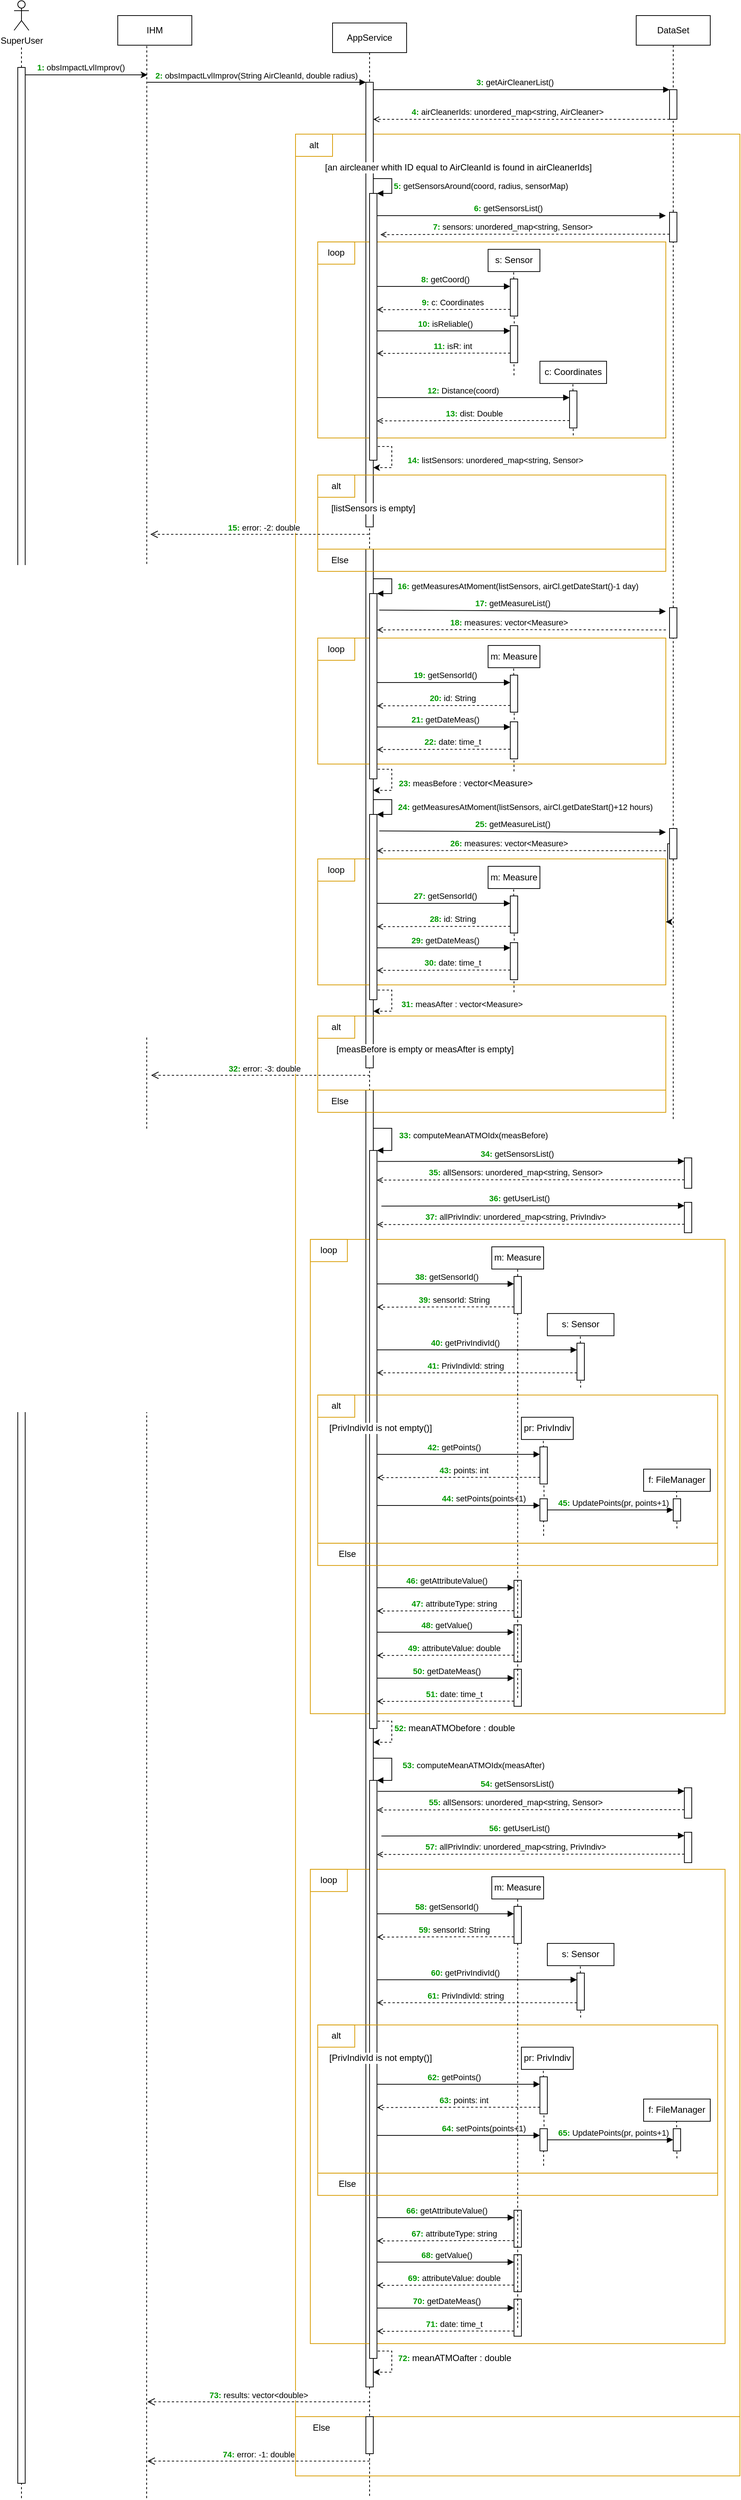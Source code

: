 <mxfile version="21.3.7" type="github">
  <diagram name="Page-1" id="I7RDIdogmaN5I8TK1vOo">
    <mxGraphModel dx="1147" dy="605" grid="1" gridSize="10" guides="1" tooltips="1" connect="1" arrows="1" fold="1" page="1" pageScale="1" pageWidth="1169" pageHeight="827" math="0" shadow="0">
      <root>
        <mxCell id="0" />
        <mxCell id="1" parent="0" />
        <mxCell id="6RgdmFb3KORjzDSThxDD-9" value="" style="rounded=0;whiteSpace=wrap;html=1;fillColor=none;strokeColor=#d79b00;" vertex="1" parent="1">
          <mxGeometry x="460" y="200" width="600" height="3080" as="geometry" />
        </mxCell>
        <mxCell id="bnaxQuVBlEbO6aS_ppuL-77" value="DataSet" style="shape=umlLifeline;perimeter=lifelinePerimeter;whiteSpace=wrap;html=1;container=0;dropTarget=0;collapsible=0;recursiveResize=0;outlineConnect=0;portConstraint=eastwest;newEdgeStyle={&quot;edgeStyle&quot;:&quot;elbowEdgeStyle&quot;,&quot;elbow&quot;:&quot;vertical&quot;,&quot;curved&quot;:0,&quot;rounded&quot;:0};" parent="1" vertex="1">
          <mxGeometry x="920" y="40" width="100" height="1490" as="geometry" />
        </mxCell>
        <mxCell id="6RgdmFb3KORjzDSThxDD-109" value="" style="html=1;points=[];perimeter=orthogonalPerimeter;outlineConnect=0;targetShapes=umlLifeline;portConstraint=eastwest;newEdgeStyle={&quot;edgeStyle&quot;:&quot;elbowEdgeStyle&quot;,&quot;elbow&quot;:&quot;vertical&quot;,&quot;curved&quot;:0,&quot;rounded&quot;:0};" vertex="1" parent="bnaxQuVBlEbO6aS_ppuL-77">
          <mxGeometry x="45" y="799" width="10" height="41" as="geometry" />
        </mxCell>
        <mxCell id="6RgdmFb3KORjzDSThxDD-134" value="" style="html=1;points=[];perimeter=orthogonalPerimeter;outlineConnect=0;targetShapes=umlLifeline;portConstraint=eastwest;newEdgeStyle={&quot;edgeStyle&quot;:&quot;elbowEdgeStyle&quot;,&quot;elbow&quot;:&quot;vertical&quot;,&quot;curved&quot;:0,&quot;rounded&quot;:0};" vertex="1" parent="bnaxQuVBlEbO6aS_ppuL-77">
          <mxGeometry x="45" y="1097" width="10" height="41" as="geometry" />
        </mxCell>
        <mxCell id="bnaxQuVBlEbO6aS_ppuL-73" value="AppService" style="shape=umlLifeline;perimeter=lifelinePerimeter;whiteSpace=wrap;html=1;container=0;dropTarget=0;collapsible=0;recursiveResize=0;outlineConnect=0;portConstraint=eastwest;newEdgeStyle={&quot;edgeStyle&quot;:&quot;elbowEdgeStyle&quot;,&quot;elbow&quot;:&quot;vertical&quot;,&quot;curved&quot;:0,&quot;rounded&quot;:0};" parent="1" vertex="1">
          <mxGeometry x="510" y="50" width="100" height="3340" as="geometry" />
        </mxCell>
        <mxCell id="bnaxQuVBlEbO6aS_ppuL-74" value="" style="html=1;points=[];perimeter=orthogonalPerimeter;outlineConnect=0;targetShapes=umlLifeline;portConstraint=eastwest;newEdgeStyle={&quot;edgeStyle&quot;:&quot;elbowEdgeStyle&quot;,&quot;elbow&quot;:&quot;vertical&quot;,&quot;curved&quot;:0,&quot;rounded&quot;:0};" parent="bnaxQuVBlEbO6aS_ppuL-73" vertex="1">
          <mxGeometry x="45" y="80" width="10" height="600" as="geometry" />
        </mxCell>
        <mxCell id="6RgdmFb3KORjzDSThxDD-150" value="" style="html=1;points=[];perimeter=orthogonalPerimeter;outlineConnect=0;targetShapes=umlLifeline;portConstraint=eastwest;newEdgeStyle={&quot;edgeStyle&quot;:&quot;elbowEdgeStyle&quot;,&quot;elbow&quot;:&quot;vertical&quot;,&quot;curved&quot;:0,&quot;rounded&quot;:0};" vertex="1" parent="bnaxQuVBlEbO6aS_ppuL-73">
          <mxGeometry x="45" y="1440" width="10" height="1750" as="geometry" />
        </mxCell>
        <mxCell id="6RgdmFb3KORjzDSThxDD-151" value="" style="rounded=0;whiteSpace=wrap;html=1;fillColor=none;strokeColor=#d79b00;" vertex="1" parent="bnaxQuVBlEbO6aS_ppuL-73">
          <mxGeometry x="-30" y="1641.45" width="560" height="640" as="geometry" />
        </mxCell>
        <mxCell id="6RgdmFb3KORjzDSThxDD-152" value="" style="html=1;points=[];perimeter=orthogonalPerimeter;outlineConnect=0;targetShapes=umlLifeline;portConstraint=eastwest;newEdgeStyle={&quot;edgeStyle&quot;:&quot;elbowEdgeStyle&quot;,&quot;elbow&quot;:&quot;vertical&quot;,&quot;curved&quot;:0,&quot;rounded&quot;:0};" vertex="1" parent="bnaxQuVBlEbO6aS_ppuL-73">
          <mxGeometry x="475" y="1531.45" width="10" height="41" as="geometry" />
        </mxCell>
        <mxCell id="6RgdmFb3KORjzDSThxDD-153" value="" style="endArrow=block;html=1;rounded=0;endFill=1;exitX=1.096;exitY=0.019;exitDx=0;exitDy=0;exitPerimeter=0;" edge="1" parent="bnaxQuVBlEbO6aS_ppuL-73" source="6RgdmFb3KORjzDSThxDD-162">
          <mxGeometry width="50" height="50" relative="1" as="geometry">
            <mxPoint x="66" y="1536.45" as="sourcePoint" />
            <mxPoint x="475" y="1536" as="targetPoint" />
            <Array as="points">
              <mxPoint x="300" y="1536" />
            </Array>
          </mxGeometry>
        </mxCell>
        <mxCell id="6RgdmFb3KORjzDSThxDD-154" value="&lt;b style=&quot;border-color: var(--border-color); caret-color: rgb(0, 153, 0); color: rgb(0, 153, 0);&quot;&gt;34:&amp;nbsp;&lt;/b&gt;getSensorsList()" style="edgeLabel;html=1;align=center;verticalAlign=middle;resizable=0;points=[];" vertex="1" connectable="0" parent="6RgdmFb3KORjzDSThxDD-153">
          <mxGeometry x="-0.412" y="2" relative="1" as="geometry">
            <mxPoint x="66" y="-8" as="offset" />
          </mxGeometry>
        </mxCell>
        <mxCell id="6RgdmFb3KORjzDSThxDD-155" value="" style="endArrow=open;html=1;rounded=0;endFill=0;dashed=1;entryX=0.964;entryY=0.236;entryDx=0;entryDy=0;entryPerimeter=0;" edge="1" parent="bnaxQuVBlEbO6aS_ppuL-73">
          <mxGeometry width="50" height="50" relative="1" as="geometry">
            <mxPoint x="475" y="1561" as="sourcePoint" />
            <mxPoint x="60" y="1561.45" as="targetPoint" />
            <Array as="points">
              <mxPoint x="205" y="1561" />
            </Array>
          </mxGeometry>
        </mxCell>
        <mxCell id="6RgdmFb3KORjzDSThxDD-156" value="&lt;b style=&quot;border-color: var(--border-color); caret-color: rgb(0, 153, 0); color: rgb(0, 153, 0);&quot;&gt;35:&amp;nbsp;&lt;/b&gt;allSensors:&amp;nbsp;unordered_map&amp;lt;string, Sensor&amp;gt;" style="edgeLabel;html=1;align=center;verticalAlign=middle;resizable=0;points=[];" vertex="1" connectable="0" parent="6RgdmFb3KORjzDSThxDD-155">
          <mxGeometry x="0.279" y="1" relative="1" as="geometry">
            <mxPoint x="37" y="-11" as="offset" />
          </mxGeometry>
        </mxCell>
        <mxCell id="6RgdmFb3KORjzDSThxDD-157" value="" style="html=1;points=[];perimeter=orthogonalPerimeter;outlineConnect=0;targetShapes=umlLifeline;portConstraint=eastwest;newEdgeStyle={&quot;edgeStyle&quot;:&quot;elbowEdgeStyle&quot;,&quot;elbow&quot;:&quot;vertical&quot;,&quot;curved&quot;:0,&quot;rounded&quot;:0};" vertex="1" parent="bnaxQuVBlEbO6aS_ppuL-73">
          <mxGeometry x="475" y="1591.45" width="10" height="41" as="geometry" />
        </mxCell>
        <mxCell id="6RgdmFb3KORjzDSThxDD-158" value="" style="endArrow=block;html=1;rounded=0;endFill=1;exitX=1.6;exitY=0.187;exitDx=0;exitDy=0;exitPerimeter=0;" edge="1" parent="bnaxQuVBlEbO6aS_ppuL-73">
          <mxGeometry width="50" height="50" relative="1" as="geometry">
            <mxPoint x="66" y="1596.45" as="sourcePoint" />
            <mxPoint x="475" y="1596" as="targetPoint" />
            <Array as="points">
              <mxPoint x="300" y="1596" />
            </Array>
          </mxGeometry>
        </mxCell>
        <mxCell id="6RgdmFb3KORjzDSThxDD-159" value="&lt;b style=&quot;border-color: var(--border-color); caret-color: rgb(0, 153, 0); color: rgb(0, 153, 0);&quot;&gt;36:&amp;nbsp;&lt;/b&gt;getUserList()" style="edgeLabel;html=1;align=center;verticalAlign=middle;resizable=0;points=[];" vertex="1" connectable="0" parent="6RgdmFb3KORjzDSThxDD-158">
          <mxGeometry x="-0.412" y="2" relative="1" as="geometry">
            <mxPoint x="66" y="-8" as="offset" />
          </mxGeometry>
        </mxCell>
        <mxCell id="6RgdmFb3KORjzDSThxDD-160" value="" style="endArrow=open;html=1;rounded=0;endFill=0;dashed=1;entryX=0.964;entryY=0.236;entryDx=0;entryDy=0;entryPerimeter=0;" edge="1" parent="bnaxQuVBlEbO6aS_ppuL-73">
          <mxGeometry width="50" height="50" relative="1" as="geometry">
            <mxPoint x="475" y="1621" as="sourcePoint" />
            <mxPoint x="60" y="1621.45" as="targetPoint" />
            <Array as="points">
              <mxPoint x="205" y="1621" />
            </Array>
          </mxGeometry>
        </mxCell>
        <mxCell id="6RgdmFb3KORjzDSThxDD-161" value="&lt;b style=&quot;border-color: var(--border-color); caret-color: rgb(0, 153, 0); color: rgb(0, 153, 0);&quot;&gt;37:&amp;nbsp;&lt;/b&gt;allPrivIndiv:&amp;nbsp;unordered_map&amp;lt;string, PrivIndiv&amp;gt;" style="edgeLabel;html=1;align=center;verticalAlign=middle;resizable=0;points=[];" vertex="1" connectable="0" parent="6RgdmFb3KORjzDSThxDD-160">
          <mxGeometry x="0.279" y="1" relative="1" as="geometry">
            <mxPoint x="37" y="-11" as="offset" />
          </mxGeometry>
        </mxCell>
        <mxCell id="6RgdmFb3KORjzDSThxDD-162" value="" style="rounded=0;whiteSpace=wrap;html=1;" vertex="1" parent="bnaxQuVBlEbO6aS_ppuL-73">
          <mxGeometry x="50" y="1521.45" width="10" height="780" as="geometry" />
        </mxCell>
        <mxCell id="6RgdmFb3KORjzDSThxDD-163" value="" style="endArrow=block;html=1;rounded=0;endFill=1;entryX=1;entryY=0;entryDx=0;entryDy=0;" edge="1" parent="bnaxQuVBlEbO6aS_ppuL-73" target="6RgdmFb3KORjzDSThxDD-162">
          <mxGeometry width="50" height="50" relative="1" as="geometry">
            <mxPoint x="55" y="1491.45" as="sourcePoint" />
            <mxPoint x="61" y="1651.45" as="targetPoint" />
            <Array as="points">
              <mxPoint x="80" y="1491.45" />
              <mxPoint x="80" y="1521.45" />
            </Array>
          </mxGeometry>
        </mxCell>
        <mxCell id="6RgdmFb3KORjzDSThxDD-164" value="&lt;b style=&quot;border-color: var(--border-color); caret-color: rgb(0, 153, 0); color: rgb(0, 153, 0);&quot;&gt;33:&amp;nbsp;&lt;/b&gt;computeMeanATMOIdx(measBefore)" style="edgeLabel;html=1;align=center;verticalAlign=middle;resizable=0;points=[];" vertex="1" connectable="0" parent="6RgdmFb3KORjzDSThxDD-163">
          <mxGeometry x="0.018" y="2" relative="1" as="geometry">
            <mxPoint x="108" y="-4" as="offset" />
          </mxGeometry>
        </mxCell>
        <mxCell id="6RgdmFb3KORjzDSThxDD-165" value="loop" style="rounded=0;whiteSpace=wrap;html=1;fillColor=none;strokeColor=#d79b00;" vertex="1" parent="bnaxQuVBlEbO6aS_ppuL-73">
          <mxGeometry x="-30" y="1641.45" width="50" height="30" as="geometry" />
        </mxCell>
        <mxCell id="6RgdmFb3KORjzDSThxDD-166" value="m: Measure" style="rounded=0;whiteSpace=wrap;html=1;" vertex="1" parent="bnaxQuVBlEbO6aS_ppuL-73">
          <mxGeometry x="215" y="1651.45" width="70" height="30" as="geometry" />
        </mxCell>
        <mxCell id="6RgdmFb3KORjzDSThxDD-167" value="" style="endArrow=block;html=1;rounded=0;endFill=1;" edge="1" parent="bnaxQuVBlEbO6aS_ppuL-73" target="6RgdmFb3KORjzDSThxDD-201">
          <mxGeometry width="50" height="50" relative="1" as="geometry">
            <mxPoint x="60" y="1701.45" as="sourcePoint" />
            <mxPoint x="230" y="1701.45" as="targetPoint" />
            <Array as="points">
              <mxPoint x="100" y="1701.45" />
            </Array>
          </mxGeometry>
        </mxCell>
        <mxCell id="6RgdmFb3KORjzDSThxDD-168" value="&lt;b style=&quot;border-color: var(--border-color); caret-color: rgb(0, 153, 0); color: rgb(0, 153, 0);&quot;&gt;38:&amp;nbsp;&lt;/b&gt;getSensorId()" style="edgeLabel;html=1;align=center;verticalAlign=middle;resizable=0;points=[];" vertex="1" connectable="0" parent="6RgdmFb3KORjzDSThxDD-167">
          <mxGeometry x="-0.412" y="2" relative="1" as="geometry">
            <mxPoint x="39" y="-8" as="offset" />
          </mxGeometry>
        </mxCell>
        <mxCell id="6RgdmFb3KORjzDSThxDD-169" value="" style="endArrow=none;dashed=1;html=1;rounded=0;exitX=0.5;exitY=0.714;exitDx=0;exitDy=0;exitPerimeter=0;entryX=0.5;entryY=1;entryDx=0;entryDy=0;entryPerimeter=0;" edge="1" parent="bnaxQuVBlEbO6aS_ppuL-73" source="6RgdmFb3KORjzDSThxDD-201" target="6RgdmFb3KORjzDSThxDD-166">
          <mxGeometry width="50" height="50" relative="1" as="geometry">
            <mxPoint x="246" y="1775.45" as="sourcePoint" />
            <mxPoint x="244.55" y="1681.45" as="targetPoint" />
          </mxGeometry>
        </mxCell>
        <mxCell id="6RgdmFb3KORjzDSThxDD-170" value="" style="endArrow=open;html=1;rounded=0;endFill=0;dashed=1;entryX=1.055;entryY=0.269;entryDx=0;entryDy=0;entryPerimeter=0;" edge="1" parent="bnaxQuVBlEbO6aS_ppuL-73" source="6RgdmFb3KORjzDSThxDD-201">
          <mxGeometry width="50" height="50" relative="1" as="geometry">
            <mxPoint x="240" y="1721.45" as="sourcePoint" />
            <mxPoint x="60" y="1732.9" as="targetPoint" />
            <Array as="points">
              <mxPoint x="200" y="1732.45" />
            </Array>
          </mxGeometry>
        </mxCell>
        <mxCell id="6RgdmFb3KORjzDSThxDD-171" value="&lt;b style=&quot;border-color: var(--border-color); caret-color: rgb(0, 153, 0); color: rgb(0, 153, 0);&quot;&gt;39:&amp;nbsp;&lt;/b&gt;sensorId:&amp;nbsp;String" style="edgeLabel;html=1;align=center;verticalAlign=middle;resizable=0;points=[];" vertex="1" connectable="0" parent="6RgdmFb3KORjzDSThxDD-170">
          <mxGeometry x="0.279" y="1" relative="1" as="geometry">
            <mxPoint x="37" y="-11" as="offset" />
          </mxGeometry>
        </mxCell>
        <mxCell id="6RgdmFb3KORjzDSThxDD-172" value="s: Sensor" style="rounded=0;whiteSpace=wrap;html=1;" vertex="1" parent="bnaxQuVBlEbO6aS_ppuL-73">
          <mxGeometry x="290" y="1741.45" width="90" height="30" as="geometry" />
        </mxCell>
        <mxCell id="6RgdmFb3KORjzDSThxDD-173" value="" style="endArrow=none;dashed=1;html=1;rounded=0;" edge="1" parent="bnaxQuVBlEbO6aS_ppuL-73">
          <mxGeometry width="50" height="50" relative="1" as="geometry">
            <mxPoint x="335" y="1841.45" as="sourcePoint" />
            <mxPoint x="334.55" y="1771.45" as="targetPoint" />
          </mxGeometry>
        </mxCell>
        <mxCell id="6RgdmFb3KORjzDSThxDD-174" value="" style="html=1;points=[];perimeter=orthogonalPerimeter;outlineConnect=0;targetShapes=umlLifeline;portConstraint=eastwest;newEdgeStyle={&quot;edgeStyle&quot;:&quot;elbowEdgeStyle&quot;,&quot;elbow&quot;:&quot;vertical&quot;,&quot;curved&quot;:0,&quot;rounded&quot;:0};" vertex="1" parent="bnaxQuVBlEbO6aS_ppuL-73">
          <mxGeometry x="330" y="1781.45" width="10" height="50" as="geometry" />
        </mxCell>
        <mxCell id="6RgdmFb3KORjzDSThxDD-175" value="" style="endArrow=block;html=1;rounded=0;endFill=1;" edge="1" parent="bnaxQuVBlEbO6aS_ppuL-73" target="6RgdmFb3KORjzDSThxDD-174">
          <mxGeometry width="50" height="50" relative="1" as="geometry">
            <mxPoint x="60" y="1790.45" as="sourcePoint" />
            <mxPoint x="250" y="1790.5" as="targetPoint" />
            <Array as="points">
              <mxPoint x="110" y="1790.5" />
            </Array>
          </mxGeometry>
        </mxCell>
        <mxCell id="6RgdmFb3KORjzDSThxDD-176" value="&lt;b style=&quot;border-color: var(--border-color); caret-color: rgb(0, 153, 0); color: rgb(0, 153, 0);&quot;&gt;40:&amp;nbsp;&lt;/b&gt;getPrivIndivId()" style="edgeLabel;html=1;align=center;verticalAlign=middle;resizable=0;points=[];" vertex="1" connectable="0" parent="6RgdmFb3KORjzDSThxDD-175">
          <mxGeometry x="-0.412" y="2" relative="1" as="geometry">
            <mxPoint x="39" y="-8" as="offset" />
          </mxGeometry>
        </mxCell>
        <mxCell id="6RgdmFb3KORjzDSThxDD-177" value="" style="endArrow=open;html=1;rounded=0;endFill=0;dashed=1;" edge="1" parent="bnaxQuVBlEbO6aS_ppuL-73" source="6RgdmFb3KORjzDSThxDD-174">
          <mxGeometry width="50" height="50" relative="1" as="geometry">
            <mxPoint x="250" y="1821.5" as="sourcePoint" />
            <mxPoint x="60" y="1821.45" as="targetPoint" />
            <Array as="points">
              <mxPoint x="210" y="1821.5" />
            </Array>
          </mxGeometry>
        </mxCell>
        <mxCell id="6RgdmFb3KORjzDSThxDD-178" value="&lt;b style=&quot;border-color: var(--border-color); caret-color: rgb(0, 153, 0); color: rgb(0, 153, 0);&quot;&gt;41:&amp;nbsp;&lt;/b&gt;PrivIndivId: string&amp;nbsp;" style="edgeLabel;html=1;align=center;verticalAlign=middle;resizable=0;points=[];" vertex="1" connectable="0" parent="6RgdmFb3KORjzDSThxDD-177">
          <mxGeometry x="0.279" y="1" relative="1" as="geometry">
            <mxPoint x="23" y="-11" as="offset" />
          </mxGeometry>
        </mxCell>
        <mxCell id="6RgdmFb3KORjzDSThxDD-179" value="" style="rounded=0;whiteSpace=wrap;html=1;fillColor=none;strokeColor=#d79b00;" vertex="1" parent="bnaxQuVBlEbO6aS_ppuL-73">
          <mxGeometry x="-20" y="1851.45" width="540" height="200" as="geometry" />
        </mxCell>
        <mxCell id="6RgdmFb3KORjzDSThxDD-180" value="alt" style="rounded=0;whiteSpace=wrap;html=1;fillColor=none;strokeColor=#d79b00;" vertex="1" parent="bnaxQuVBlEbO6aS_ppuL-73">
          <mxGeometry x="-20" y="1851.45" width="50" height="30" as="geometry" />
        </mxCell>
        <mxCell id="6RgdmFb3KORjzDSThxDD-181" value="[PrivIndivId is not empty()]" style="text;html=1;strokeColor=none;fillColor=none;align=center;verticalAlign=middle;whiteSpace=wrap;rounded=0;labelBackgroundColor=default;" vertex="1" parent="bnaxQuVBlEbO6aS_ppuL-73">
          <mxGeometry x="-10" y="1881.45" width="150" height="30" as="geometry" />
        </mxCell>
        <mxCell id="6RgdmFb3KORjzDSThxDD-182" value="pr: PrivIndiv" style="rounded=0;whiteSpace=wrap;html=1;" vertex="1" parent="bnaxQuVBlEbO6aS_ppuL-73">
          <mxGeometry x="255" y="1881.45" width="70" height="30" as="geometry" />
        </mxCell>
        <mxCell id="6RgdmFb3KORjzDSThxDD-183" value="" style="endArrow=block;html=1;rounded=0;endFill=1;" edge="1" parent="bnaxQuVBlEbO6aS_ppuL-73" target="6RgdmFb3KORjzDSThxDD-186">
          <mxGeometry width="50" height="50" relative="1" as="geometry">
            <mxPoint x="60" y="1931.45" as="sourcePoint" />
            <mxPoint x="230" y="1931.45" as="targetPoint" />
            <Array as="points">
              <mxPoint x="100" y="1931.45" />
            </Array>
          </mxGeometry>
        </mxCell>
        <mxCell id="6RgdmFb3KORjzDSThxDD-184" value="&lt;b style=&quot;border-color: var(--border-color); caret-color: rgb(0, 153, 0); color: rgb(0, 153, 0);&quot;&gt;42:&amp;nbsp;&lt;/b&gt;getPoints()" style="edgeLabel;html=1;align=center;verticalAlign=middle;resizable=0;points=[];" vertex="1" connectable="0" parent="6RgdmFb3KORjzDSThxDD-183">
          <mxGeometry x="-0.412" y="2" relative="1" as="geometry">
            <mxPoint x="39" y="-8" as="offset" />
          </mxGeometry>
        </mxCell>
        <mxCell id="6RgdmFb3KORjzDSThxDD-185" value="" style="endArrow=none;dashed=1;html=1;rounded=0;exitX=0.601;exitY=0.897;exitDx=0;exitDy=0;exitPerimeter=0;" edge="1" parent="bnaxQuVBlEbO6aS_ppuL-73" source="6RgdmFb3KORjzDSThxDD-190">
          <mxGeometry width="50" height="50" relative="1" as="geometry">
            <mxPoint x="285" y="2051.45" as="sourcePoint" />
            <mxPoint x="284.55" y="1911.45" as="targetPoint" />
          </mxGeometry>
        </mxCell>
        <mxCell id="6RgdmFb3KORjzDSThxDD-186" value="" style="html=1;points=[];perimeter=orthogonalPerimeter;outlineConnect=0;targetShapes=umlLifeline;portConstraint=eastwest;newEdgeStyle={&quot;edgeStyle&quot;:&quot;elbowEdgeStyle&quot;,&quot;elbow&quot;:&quot;vertical&quot;,&quot;curved&quot;:0,&quot;rounded&quot;:0};" vertex="1" parent="bnaxQuVBlEbO6aS_ppuL-73">
          <mxGeometry x="280" y="1921.45" width="10" height="50" as="geometry" />
        </mxCell>
        <mxCell id="6RgdmFb3KORjzDSThxDD-187" value="" style="endArrow=open;html=1;rounded=0;endFill=0;dashed=1;entryX=1.055;entryY=0.269;entryDx=0;entryDy=0;entryPerimeter=0;" edge="1" parent="bnaxQuVBlEbO6aS_ppuL-73" source="6RgdmFb3KORjzDSThxDD-186">
          <mxGeometry width="50" height="50" relative="1" as="geometry">
            <mxPoint x="240" y="1951.45" as="sourcePoint" />
            <mxPoint x="60" y="1962.9" as="targetPoint" />
            <Array as="points">
              <mxPoint x="200" y="1962.45" />
            </Array>
          </mxGeometry>
        </mxCell>
        <mxCell id="6RgdmFb3KORjzDSThxDD-188" value="&lt;b style=&quot;border-color: var(--border-color); caret-color: rgb(0, 153, 0); color: rgb(0, 153, 0);&quot;&gt;43:&amp;nbsp;&lt;/b&gt;points:&amp;nbsp;int" style="edgeLabel;html=1;align=center;verticalAlign=middle;resizable=0;points=[];" vertex="1" connectable="0" parent="6RgdmFb3KORjzDSThxDD-187">
          <mxGeometry x="0.279" y="1" relative="1" as="geometry">
            <mxPoint x="37" y="-11" as="offset" />
          </mxGeometry>
        </mxCell>
        <mxCell id="6RgdmFb3KORjzDSThxDD-189" value="" style="endArrow=none;dashed=1;html=1;rounded=0;" edge="1" parent="bnaxQuVBlEbO6aS_ppuL-73" target="6RgdmFb3KORjzDSThxDD-190">
          <mxGeometry width="50" height="50" relative="1" as="geometry">
            <mxPoint x="285" y="2041.45" as="sourcePoint" />
            <mxPoint x="284.55" y="1911.45" as="targetPoint" />
          </mxGeometry>
        </mxCell>
        <mxCell id="6RgdmFb3KORjzDSThxDD-190" value="" style="html=1;points=[];perimeter=orthogonalPerimeter;outlineConnect=0;targetShapes=umlLifeline;portConstraint=eastwest;newEdgeStyle={&quot;edgeStyle&quot;:&quot;elbowEdgeStyle&quot;,&quot;elbow&quot;:&quot;vertical&quot;,&quot;curved&quot;:0,&quot;rounded&quot;:0};" vertex="1" parent="bnaxQuVBlEbO6aS_ppuL-73">
          <mxGeometry x="280" y="1991.45" width="10" height="30" as="geometry" />
        </mxCell>
        <mxCell id="6RgdmFb3KORjzDSThxDD-191" value="" style="endArrow=block;html=1;rounded=0;endFill=1;" edge="1" parent="bnaxQuVBlEbO6aS_ppuL-73" target="6RgdmFb3KORjzDSThxDD-190">
          <mxGeometry width="50" height="50" relative="1" as="geometry">
            <mxPoint x="60" y="2000.5" as="sourcePoint" />
            <mxPoint x="240" y="2000.5" as="targetPoint" />
            <Array as="points">
              <mxPoint x="100" y="2000.5" />
            </Array>
          </mxGeometry>
        </mxCell>
        <mxCell id="6RgdmFb3KORjzDSThxDD-192" value="&lt;b style=&quot;border-color: var(--border-color); caret-color: rgb(0, 153, 0); color: rgb(0, 153, 0);&quot;&gt;44:&amp;nbsp;&lt;/b&gt;&lt;span style=&quot;border-color: var(--border-color); caret-color: rgb(0, 153, 0);&quot;&gt;setPoints&lt;/span&gt;(points+1)" style="edgeLabel;html=1;align=center;verticalAlign=middle;resizable=0;points=[];" vertex="1" connectable="0" parent="6RgdmFb3KORjzDSThxDD-191">
          <mxGeometry x="-0.412" y="2" relative="1" as="geometry">
            <mxPoint x="79" y="-8" as="offset" />
          </mxGeometry>
        </mxCell>
        <mxCell id="6RgdmFb3KORjzDSThxDD-193" value="f: FileManager" style="rounded=0;whiteSpace=wrap;html=1;" vertex="1" parent="bnaxQuVBlEbO6aS_ppuL-73">
          <mxGeometry x="420" y="1951.45" width="90" height="30" as="geometry" />
        </mxCell>
        <mxCell id="6RgdmFb3KORjzDSThxDD-194" value="" style="endArrow=none;dashed=1;html=1;rounded=0;" edge="1" parent="bnaxQuVBlEbO6aS_ppuL-73">
          <mxGeometry width="50" height="50" relative="1" as="geometry">
            <mxPoint x="465" y="2031.45" as="sourcePoint" />
            <mxPoint x="464.55" y="1981.45" as="targetPoint" />
          </mxGeometry>
        </mxCell>
        <mxCell id="6RgdmFb3KORjzDSThxDD-195" value="" style="html=1;points=[];perimeter=orthogonalPerimeter;outlineConnect=0;targetShapes=umlLifeline;portConstraint=eastwest;newEdgeStyle={&quot;edgeStyle&quot;:&quot;elbowEdgeStyle&quot;,&quot;elbow&quot;:&quot;vertical&quot;,&quot;curved&quot;:0,&quot;rounded&quot;:0};" vertex="1" parent="bnaxQuVBlEbO6aS_ppuL-73">
          <mxGeometry x="460" y="1991.45" width="10" height="30" as="geometry" />
        </mxCell>
        <mxCell id="6RgdmFb3KORjzDSThxDD-196" value="" style="endArrow=block;html=1;rounded=0;endFill=1;" edge="1" parent="bnaxQuVBlEbO6aS_ppuL-73" source="6RgdmFb3KORjzDSThxDD-190" target="6RgdmFb3KORjzDSThxDD-195">
          <mxGeometry width="50" height="50" relative="1" as="geometry">
            <mxPoint x="290" y="2010.45" as="sourcePoint" />
            <mxPoint x="340" y="2010.5" as="targetPoint" />
            <Array as="points" />
          </mxGeometry>
        </mxCell>
        <mxCell id="6RgdmFb3KORjzDSThxDD-197" value="&lt;b style=&quot;border-color: var(--border-color); caret-color: rgb(0, 153, 0); color: rgb(0, 153, 0);&quot;&gt;45: &lt;/b&gt;&lt;span style=&quot;border-color: var(--border-color); caret-color: rgb(0, 153, 0);&quot;&gt;UpdatePoints&lt;/span&gt;(pr, points+1)" style="edgeLabel;html=1;align=center;verticalAlign=middle;resizable=0;points=[];" vertex="1" connectable="0" parent="6RgdmFb3KORjzDSThxDD-196">
          <mxGeometry x="-0.412" y="2" relative="1" as="geometry">
            <mxPoint x="39" y="-8" as="offset" />
          </mxGeometry>
        </mxCell>
        <mxCell id="6RgdmFb3KORjzDSThxDD-198" value="" style="rounded=0;whiteSpace=wrap;html=1;fillColor=none;strokeColor=#d79b00;" vertex="1" parent="bnaxQuVBlEbO6aS_ppuL-73">
          <mxGeometry x="-20" y="2051.45" width="540" height="30" as="geometry" />
        </mxCell>
        <mxCell id="6RgdmFb3KORjzDSThxDD-199" value="Else" style="text;html=1;strokeColor=none;fillColor=none;align=center;verticalAlign=middle;whiteSpace=wrap;rounded=0;labelBackgroundColor=default;" vertex="1" parent="bnaxQuVBlEbO6aS_ppuL-73">
          <mxGeometry x="-10" y="2051.45" width="60" height="30" as="geometry" />
        </mxCell>
        <mxCell id="6RgdmFb3KORjzDSThxDD-201" value="" style="html=1;points=[];perimeter=orthogonalPerimeter;outlineConnect=0;targetShapes=umlLifeline;portConstraint=eastwest;newEdgeStyle={&quot;edgeStyle&quot;:&quot;elbowEdgeStyle&quot;,&quot;elbow&quot;:&quot;vertical&quot;,&quot;curved&quot;:0,&quot;rounded&quot;:0};" vertex="1" parent="bnaxQuVBlEbO6aS_ppuL-73">
          <mxGeometry x="245" y="1691.45" width="10" height="50" as="geometry" />
        </mxCell>
        <mxCell id="6RgdmFb3KORjzDSThxDD-202" value="" style="endArrow=block;html=1;rounded=0;endFill=1;" edge="1" parent="bnaxQuVBlEbO6aS_ppuL-73" target="6RgdmFb3KORjzDSThxDD-206">
          <mxGeometry width="50" height="50" relative="1" as="geometry">
            <mxPoint x="60" y="2111.45" as="sourcePoint" />
            <mxPoint x="230" y="2111.45" as="targetPoint" />
            <Array as="points">
              <mxPoint x="100" y="2111.45" />
            </Array>
          </mxGeometry>
        </mxCell>
        <mxCell id="6RgdmFb3KORjzDSThxDD-203" value="&lt;b style=&quot;border-color: var(--border-color); caret-color: rgb(0, 153, 0); color: rgb(0, 153, 0);&quot;&gt;46:&amp;nbsp;&lt;/b&gt;getAttributeValue()" style="edgeLabel;html=1;align=center;verticalAlign=middle;resizable=0;points=[];" vertex="1" connectable="0" parent="6RgdmFb3KORjzDSThxDD-202">
          <mxGeometry x="-0.412" y="2" relative="1" as="geometry">
            <mxPoint x="39" y="-8" as="offset" />
          </mxGeometry>
        </mxCell>
        <mxCell id="6RgdmFb3KORjzDSThxDD-204" value="" style="endArrow=open;html=1;rounded=0;endFill=0;dashed=1;entryX=1.055;entryY=0.269;entryDx=0;entryDy=0;entryPerimeter=0;" edge="1" parent="bnaxQuVBlEbO6aS_ppuL-73" source="6RgdmFb3KORjzDSThxDD-206">
          <mxGeometry width="50" height="50" relative="1" as="geometry">
            <mxPoint x="240" y="2131.45" as="sourcePoint" />
            <mxPoint x="60" y="2142.9" as="targetPoint" />
            <Array as="points">
              <mxPoint x="200" y="2142.45" />
            </Array>
          </mxGeometry>
        </mxCell>
        <mxCell id="6RgdmFb3KORjzDSThxDD-205" value="&lt;b style=&quot;border-color: var(--border-color); caret-color: rgb(0, 153, 0); color: rgb(0, 153, 0);&quot;&gt;47:&amp;nbsp;&lt;/b&gt;attributeType:&amp;nbsp;string" style="edgeLabel;html=1;align=center;verticalAlign=middle;resizable=0;points=[];" vertex="1" connectable="0" parent="6RgdmFb3KORjzDSThxDD-204">
          <mxGeometry x="0.279" y="1" relative="1" as="geometry">
            <mxPoint x="37" y="-11" as="offset" />
          </mxGeometry>
        </mxCell>
        <mxCell id="6RgdmFb3KORjzDSThxDD-206" value="" style="html=1;points=[];perimeter=orthogonalPerimeter;outlineConnect=0;targetShapes=umlLifeline;portConstraint=eastwest;newEdgeStyle={&quot;edgeStyle&quot;:&quot;elbowEdgeStyle&quot;,&quot;elbow&quot;:&quot;vertical&quot;,&quot;curved&quot;:0,&quot;rounded&quot;:0};" vertex="1" parent="bnaxQuVBlEbO6aS_ppuL-73">
          <mxGeometry x="245" y="2101.45" width="10" height="50" as="geometry" />
        </mxCell>
        <mxCell id="6RgdmFb3KORjzDSThxDD-207" value="" style="endArrow=block;html=1;rounded=0;endFill=1;" edge="1" parent="bnaxQuVBlEbO6aS_ppuL-73" target="6RgdmFb3KORjzDSThxDD-211">
          <mxGeometry width="50" height="50" relative="1" as="geometry">
            <mxPoint x="60" y="2171.45" as="sourcePoint" />
            <mxPoint x="230" y="2171.45" as="targetPoint" />
            <Array as="points">
              <mxPoint x="100" y="2171.45" />
            </Array>
          </mxGeometry>
        </mxCell>
        <mxCell id="6RgdmFb3KORjzDSThxDD-208" value="&lt;b style=&quot;border-color: var(--border-color); caret-color: rgb(0, 153, 0); color: rgb(0, 153, 0);&quot;&gt;48:&amp;nbsp;&lt;/b&gt;getValue()" style="edgeLabel;html=1;align=center;verticalAlign=middle;resizable=0;points=[];" vertex="1" connectable="0" parent="6RgdmFb3KORjzDSThxDD-207">
          <mxGeometry x="-0.412" y="2" relative="1" as="geometry">
            <mxPoint x="39" y="-8" as="offset" />
          </mxGeometry>
        </mxCell>
        <mxCell id="6RgdmFb3KORjzDSThxDD-209" value="" style="endArrow=open;html=1;rounded=0;endFill=0;dashed=1;entryX=1.055;entryY=0.269;entryDx=0;entryDy=0;entryPerimeter=0;" edge="1" parent="bnaxQuVBlEbO6aS_ppuL-73" source="6RgdmFb3KORjzDSThxDD-211">
          <mxGeometry width="50" height="50" relative="1" as="geometry">
            <mxPoint x="240" y="2191.45" as="sourcePoint" />
            <mxPoint x="60" y="2202.9" as="targetPoint" />
            <Array as="points">
              <mxPoint x="200" y="2202.45" />
            </Array>
          </mxGeometry>
        </mxCell>
        <mxCell id="6RgdmFb3KORjzDSThxDD-210" value="&lt;b style=&quot;border-color: var(--border-color); caret-color: rgb(0, 153, 0); color: rgb(0, 153, 0);&quot;&gt;49:&amp;nbsp;&lt;/b&gt;attributeValue:&amp;nbsp;double" style="edgeLabel;html=1;align=center;verticalAlign=middle;resizable=0;points=[];" vertex="1" connectable="0" parent="6RgdmFb3KORjzDSThxDD-209">
          <mxGeometry x="0.279" y="1" relative="1" as="geometry">
            <mxPoint x="37" y="-11" as="offset" />
          </mxGeometry>
        </mxCell>
        <mxCell id="6RgdmFb3KORjzDSThxDD-211" value="" style="html=1;points=[];perimeter=orthogonalPerimeter;outlineConnect=0;targetShapes=umlLifeline;portConstraint=eastwest;newEdgeStyle={&quot;edgeStyle&quot;:&quot;elbowEdgeStyle&quot;,&quot;elbow&quot;:&quot;vertical&quot;,&quot;curved&quot;:0,&quot;rounded&quot;:0};" vertex="1" parent="bnaxQuVBlEbO6aS_ppuL-73">
          <mxGeometry x="245" y="2161.45" width="10" height="50" as="geometry" />
        </mxCell>
        <mxCell id="6RgdmFb3KORjzDSThxDD-212" value="" style="endArrow=none;dashed=1;html=1;rounded=0;exitX=0.5;exitY=0.774;exitDx=0;exitDy=0;exitPerimeter=0;entryX=0.5;entryY=1;entryDx=0;entryDy=0;entryPerimeter=0;" edge="1" parent="bnaxQuVBlEbO6aS_ppuL-73" source="6RgdmFb3KORjzDSThxDD-151" target="6RgdmFb3KORjzDSThxDD-213">
          <mxGeometry width="50" height="50" relative="1" as="geometry">
            <mxPoint x="250" y="2291.45" as="sourcePoint" />
            <mxPoint x="250" y="1741.45" as="targetPoint" />
          </mxGeometry>
        </mxCell>
        <mxCell id="6RgdmFb3KORjzDSThxDD-213" value="" style="html=1;points=[];perimeter=orthogonalPerimeter;outlineConnect=0;targetShapes=umlLifeline;portConstraint=eastwest;newEdgeStyle={&quot;edgeStyle&quot;:&quot;elbowEdgeStyle&quot;,&quot;elbow&quot;:&quot;vertical&quot;,&quot;curved&quot;:0,&quot;rounded&quot;:0};" vertex="1" parent="bnaxQuVBlEbO6aS_ppuL-73">
          <mxGeometry x="245" y="2221.45" width="10" height="50" as="geometry" />
        </mxCell>
        <mxCell id="6RgdmFb3KORjzDSThxDD-200" value="" style="endArrow=none;dashed=1;html=1;rounded=0;exitX=0.5;exitY=0.774;exitDx=0;exitDy=0;exitPerimeter=0;entryX=0.5;entryY=1;entryDx=0;entryDy=0;entryPerimeter=0;" edge="1" parent="bnaxQuVBlEbO6aS_ppuL-73" source="6RgdmFb3KORjzDSThxDD-213" target="6RgdmFb3KORjzDSThxDD-201">
          <mxGeometry width="50" height="50" relative="1" as="geometry">
            <mxPoint x="250" y="2241.45" as="sourcePoint" />
            <mxPoint x="250" y="1681.45" as="targetPoint" />
          </mxGeometry>
        </mxCell>
        <mxCell id="6RgdmFb3KORjzDSThxDD-214" value="" style="endArrow=block;html=1;rounded=0;endFill=1;" edge="1" parent="bnaxQuVBlEbO6aS_ppuL-73">
          <mxGeometry width="50" height="50" relative="1" as="geometry">
            <mxPoint x="60" y="2233.45" as="sourcePoint" />
            <mxPoint x="245" y="2233.45" as="targetPoint" />
            <Array as="points">
              <mxPoint x="100" y="2233.45" />
            </Array>
          </mxGeometry>
        </mxCell>
        <mxCell id="6RgdmFb3KORjzDSThxDD-215" value="&lt;b style=&quot;border-color: var(--border-color); caret-color: rgb(0, 153, 0); color: rgb(0, 153, 0);&quot;&gt;50:&amp;nbsp;&lt;/b&gt;getDateMeas()" style="edgeLabel;html=1;align=center;verticalAlign=middle;resizable=0;points=[];" vertex="1" connectable="0" parent="6RgdmFb3KORjzDSThxDD-214">
          <mxGeometry x="-0.412" y="2" relative="1" as="geometry">
            <mxPoint x="39" y="-8" as="offset" />
          </mxGeometry>
        </mxCell>
        <mxCell id="6RgdmFb3KORjzDSThxDD-216" value="" style="endArrow=open;html=1;rounded=0;endFill=0;dashed=1;entryX=1.055;entryY=0.269;entryDx=0;entryDy=0;entryPerimeter=0;" edge="1" parent="bnaxQuVBlEbO6aS_ppuL-73">
          <mxGeometry width="50" height="50" relative="1" as="geometry">
            <mxPoint x="245" y="2264.45" as="sourcePoint" />
            <mxPoint x="60" y="2264.9" as="targetPoint" />
            <Array as="points">
              <mxPoint x="200" y="2264.45" />
            </Array>
          </mxGeometry>
        </mxCell>
        <mxCell id="6RgdmFb3KORjzDSThxDD-217" value="&lt;b style=&quot;border-color: var(--border-color); caret-color: rgb(0, 153, 0); color: rgb(0, 153, 0);&quot;&gt;51: &lt;/b&gt;&lt;span style=&quot;border-color: var(--border-color); caret-color: rgb(0, 153, 0);&quot;&gt;date&lt;/span&gt;:&amp;nbsp;time_t" style="edgeLabel;html=1;align=center;verticalAlign=middle;resizable=0;points=[];" vertex="1" connectable="0" parent="6RgdmFb3KORjzDSThxDD-216">
          <mxGeometry x="0.279" y="1" relative="1" as="geometry">
            <mxPoint x="37" y="-11" as="offset" />
          </mxGeometry>
        </mxCell>
        <mxCell id="6RgdmFb3KORjzDSThxDD-218" value="" style="endArrow=classic;dashed=1;html=1;rounded=0;exitX=1.112;exitY=0.989;exitDx=0;exitDy=0;exitPerimeter=0;startArrow=none;startFill=0;endFill=1;" edge="1" parent="bnaxQuVBlEbO6aS_ppuL-73">
          <mxGeometry width="50" height="50" relative="1" as="geometry">
            <mxPoint x="61.12" y="2291.49" as="sourcePoint" />
            <mxPoint x="55" y="2320" as="targetPoint" />
            <Array as="points">
              <mxPoint x="80" y="2291.45" />
              <mxPoint x="80" y="2320" />
            </Array>
          </mxGeometry>
        </mxCell>
        <mxCell id="6RgdmFb3KORjzDSThxDD-219" value="&lt;font style=&quot;&quot;&gt;&lt;b style=&quot;font-size: 11px; border-color: var(--border-color); caret-color: rgb(0, 153, 0); color: rgb(0, 153, 0);&quot;&gt;52:&lt;/b&gt;&lt;span style=&quot;border-color: var(--border-color);&quot;&gt;&lt;span style=&quot;caret-color: rgb(0, 153, 0); font-size: 11px;&quot;&gt;&amp;nbsp;&lt;/span&gt;&lt;font style=&quot;background-color: initial;&quot;&gt;&lt;span style=&quot;border-color: var(--border-color);&quot;&gt;meanATMObefore&amp;nbsp;: &lt;span style=&quot;caret-color: rgb(0, 153, 0);&quot;&gt;double&lt;/span&gt;&lt;/span&gt;&lt;/font&gt;&lt;br&gt;&lt;/span&gt;&lt;/font&gt;" style="text;html=1;strokeColor=none;fillColor=none;align=center;verticalAlign=middle;whiteSpace=wrap;rounded=0;" vertex="1" parent="bnaxQuVBlEbO6aS_ppuL-73">
          <mxGeometry x="80" y="2291.45" width="170" height="20" as="geometry" />
        </mxCell>
        <mxCell id="bnaxQuVBlEbO6aS_ppuL-75" value="&lt;font color=&quot;#009900&quot; style=&quot;border-color: var(--border-color); caret-color: rgb(0, 153, 0);&quot;&gt;&lt;b&gt;2:&lt;/b&gt;&lt;/font&gt;&lt;font style=&quot;border-color: var(--border-color);&quot; color=&quot;#99ff99&quot;&gt;&amp;nbsp;&lt;/font&gt;obsImpactLvlImprov(String AirCleanId, double radius)" style="html=1;verticalAlign=bottom;endArrow=block;edgeStyle=elbowEdgeStyle;elbow=vertical;curved=0;rounded=0;" parent="1" target="bnaxQuVBlEbO6aS_ppuL-74" edge="1">
          <mxGeometry x="-0.004" relative="1" as="geometry">
            <mxPoint x="260" y="130" as="sourcePoint" />
            <Array as="points">
              <mxPoint x="280" y="130" />
            </Array>
            <mxPoint as="offset" />
          </mxGeometry>
        </mxCell>
        <mxCell id="bnaxQuVBlEbO6aS_ppuL-76" value="&lt;b style=&quot;border-color: var(--border-color); background-color: rgb(251, 251, 251); caret-color: rgb(0, 153, 0); color: rgb(0, 153, 0);&quot;&gt;74:&amp;nbsp;&lt;/b&gt;error: -1: double" style="html=1;verticalAlign=bottom;endArrow=open;dashed=1;endSize=8;edgeStyle=elbowEdgeStyle;elbow=vertical;curved=0;rounded=0;" parent="1" edge="1">
          <mxGeometry relative="1" as="geometry">
            <mxPoint x="260" y="3340" as="targetPoint" />
            <Array as="points">
              <mxPoint x="520" y="3340" />
              <mxPoint x="620" y="3350" />
              <mxPoint x="540" y="2640" />
              <mxPoint x="520" y="2210" />
              <mxPoint x="430" y="2210" />
              <mxPoint x="660" y="1680" />
              <mxPoint x="650" y="1410" />
              <mxPoint x="720" y="1340" />
              <mxPoint x="630" y="1300" />
              <mxPoint x="670" y="1280" />
              <mxPoint x="530" y="1240" />
            </Array>
            <mxPoint as="offset" />
            <mxPoint x="560" y="3340" as="sourcePoint" />
          </mxGeometry>
        </mxCell>
        <mxCell id="bnaxQuVBlEbO6aS_ppuL-79" value="" style="endArrow=none;dashed=1;html=1;rounded=0;entryX=0.392;entryY=0.988;entryDx=0;entryDy=0;entryPerimeter=0;" parent="1" target="dd82vBp2u2Hz8set7wCo-5" edge="1">
          <mxGeometry width="50" height="50" relative="1" as="geometry">
            <mxPoint x="259" y="3390" as="sourcePoint" />
            <mxPoint x="259.6" y="109" as="targetPoint" />
          </mxGeometry>
        </mxCell>
        <mxCell id="dd82vBp2u2Hz8set7wCo-1" value="SuperUser" style="shape=umlActor;verticalLabelPosition=bottom;verticalAlign=top;html=1;outlineConnect=0;" parent="1" vertex="1">
          <mxGeometry x="80" y="20" width="20" height="40" as="geometry" />
        </mxCell>
        <mxCell id="dd82vBp2u2Hz8set7wCo-2" value="" style="endArrow=none;dashed=1;html=1;rounded=0;" parent="1" source="dd82vBp2u2Hz8set7wCo-4" edge="1">
          <mxGeometry width="50" height="50" relative="1" as="geometry">
            <mxPoint x="90" y="370" as="sourcePoint" />
            <mxPoint x="90" y="80" as="targetPoint" />
          </mxGeometry>
        </mxCell>
        <mxCell id="dd82vBp2u2Hz8set7wCo-3" value="" style="endArrow=none;dashed=1;html=1;rounded=0;" parent="1" target="dd82vBp2u2Hz8set7wCo-4" edge="1">
          <mxGeometry width="50" height="50" relative="1" as="geometry">
            <mxPoint x="90" y="3390" as="sourcePoint" />
            <mxPoint x="89.6" y="117" as="targetPoint" />
          </mxGeometry>
        </mxCell>
        <mxCell id="dd82vBp2u2Hz8set7wCo-4" value="" style="rounded=0;whiteSpace=wrap;html=1;" parent="1" vertex="1">
          <mxGeometry x="85" y="110" width="10" height="3260" as="geometry" />
        </mxCell>
        <mxCell id="dd82vBp2u2Hz8set7wCo-5" value="IHM" style="rounded=0;whiteSpace=wrap;html=1;" parent="1" vertex="1">
          <mxGeometry x="220" y="40" width="100" height="40" as="geometry" />
        </mxCell>
        <mxCell id="dd82vBp2u2Hz8set7wCo-7" value="" style="endArrow=classic;html=1;rounded=0;" parent="1" edge="1">
          <mxGeometry width="50" height="50" relative="1" as="geometry">
            <mxPoint x="95" y="120" as="sourcePoint" />
            <mxPoint x="260" y="120" as="targetPoint" />
          </mxGeometry>
        </mxCell>
        <mxCell id="dd82vBp2u2Hz8set7wCo-9" value="&lt;b style=&quot;border-color: var(--border-color); caret-color: rgb(0, 153, 0); color: rgb(0, 153, 0);&quot;&gt;1:&amp;nbsp;&lt;/b&gt;obsImpactLvlImprov()" style="edgeLabel;html=1;align=center;verticalAlign=middle;resizable=0;points=[];" parent="dd82vBp2u2Hz8set7wCo-7" vertex="1" connectable="0">
          <mxGeometry x="-0.151" y="2" relative="1" as="geometry">
            <mxPoint x="5" y="-8" as="offset" />
          </mxGeometry>
        </mxCell>
        <mxCell id="6RgdmFb3KORjzDSThxDD-4" value="" style="html=1;points=[];perimeter=orthogonalPerimeter;outlineConnect=0;targetShapes=umlLifeline;portConstraint=eastwest;newEdgeStyle={&quot;edgeStyle&quot;:&quot;elbowEdgeStyle&quot;,&quot;elbow&quot;:&quot;vertical&quot;,&quot;curved&quot;:0,&quot;rounded&quot;:0};" vertex="1" parent="1">
          <mxGeometry x="965" y="140" width="10" height="40" as="geometry" />
        </mxCell>
        <mxCell id="6RgdmFb3KORjzDSThxDD-5" value="" style="endArrow=block;html=1;rounded=0;endFill=1;" edge="1" parent="1" target="6RgdmFb3KORjzDSThxDD-4">
          <mxGeometry width="50" height="50" relative="1" as="geometry">
            <mxPoint x="565" y="140" as="sourcePoint" />
            <mxPoint x="805" y="150" as="targetPoint" />
            <Array as="points">
              <mxPoint x="845" y="140" />
            </Array>
          </mxGeometry>
        </mxCell>
        <mxCell id="6RgdmFb3KORjzDSThxDD-6" value="&lt;font style=&quot;border-color: var(--border-color);&quot; color=&quot;#009900&quot;&gt;&lt;b style=&quot;border-color: var(--border-color);&quot;&gt;3:&lt;/b&gt;&lt;/font&gt;&lt;font style=&quot;border-color: var(--border-color);&quot; color=&quot;#99ff99&quot;&gt;&amp;nbsp;&lt;/font&gt;getAirCleanerList()" style="edgeLabel;html=1;align=center;verticalAlign=middle;resizable=0;points=[];" vertex="1" connectable="0" parent="6RgdmFb3KORjzDSThxDD-5">
          <mxGeometry x="-0.412" y="2" relative="1" as="geometry">
            <mxPoint x="73" y="-8" as="offset" />
          </mxGeometry>
        </mxCell>
        <mxCell id="6RgdmFb3KORjzDSThxDD-7" value="" style="endArrow=open;html=1;rounded=0;endFill=0;dashed=1;" edge="1" parent="1" source="6RgdmFb3KORjzDSThxDD-4">
          <mxGeometry width="50" height="50" relative="1" as="geometry">
            <mxPoint x="665" y="225" as="sourcePoint" />
            <mxPoint x="565" y="180" as="targetPoint" />
            <Array as="points">
              <mxPoint x="725" y="180" />
            </Array>
          </mxGeometry>
        </mxCell>
        <mxCell id="6RgdmFb3KORjzDSThxDD-8" value="&lt;font style=&quot;border-color: var(--border-color);&quot; color=&quot;#009900&quot;&gt;&lt;b style=&quot;border-color: var(--border-color);&quot;&gt;4:&lt;/b&gt;&lt;/font&gt;&lt;font style=&quot;border-color: var(--border-color);&quot; color=&quot;#99ff99&quot;&gt;&amp;nbsp;&lt;/font&gt;airCleanerIds: unordered_map&amp;lt;string, AirCleaner&amp;gt;" style="edgeLabel;html=1;align=center;verticalAlign=middle;resizable=0;points=[];" vertex="1" connectable="0" parent="6RgdmFb3KORjzDSThxDD-7">
          <mxGeometry x="0.279" y="1" relative="1" as="geometry">
            <mxPoint x="37" y="-11" as="offset" />
          </mxGeometry>
        </mxCell>
        <mxCell id="6RgdmFb3KORjzDSThxDD-11" value="" style="rounded=0;whiteSpace=wrap;html=1;fillColor=none;strokeColor=#d79b00;" vertex="1" parent="1">
          <mxGeometry x="460" y="3280" width="600" height="80" as="geometry" />
        </mxCell>
        <mxCell id="6RgdmFb3KORjzDSThxDD-12" value="Else" style="text;html=1;strokeColor=none;fillColor=none;align=center;verticalAlign=middle;whiteSpace=wrap;rounded=0;labelBackgroundColor=default;" vertex="1" parent="1">
          <mxGeometry x="465" y="3280" width="60" height="30" as="geometry" />
        </mxCell>
        <mxCell id="6RgdmFb3KORjzDSThxDD-10" value="alt" style="rounded=0;whiteSpace=wrap;html=1;fillColor=none;strokeColor=#d79b00;" vertex="1" parent="1">
          <mxGeometry x="460" y="200" width="50" height="30" as="geometry" />
        </mxCell>
        <mxCell id="6RgdmFb3KORjzDSThxDD-14" value="[an aircleaner whith ID equal to AirCleanId is found in airCleanerIds]" style="text;html=1;strokeColor=none;fillColor=none;align=center;verticalAlign=middle;whiteSpace=wrap;rounded=0;labelBackgroundColor=default;" vertex="1" parent="1">
          <mxGeometry x="490" y="230" width="380" height="30" as="geometry" />
        </mxCell>
        <mxCell id="6RgdmFb3KORjzDSThxDD-50" value="" style="rounded=0;whiteSpace=wrap;html=1;fillColor=none;strokeColor=#d79b00;" vertex="1" parent="1">
          <mxGeometry x="490" y="345.45" width="470" height="264.55" as="geometry" />
        </mxCell>
        <mxCell id="6RgdmFb3KORjzDSThxDD-51" value="" style="html=1;points=[];perimeter=orthogonalPerimeter;outlineConnect=0;targetShapes=umlLifeline;portConstraint=eastwest;newEdgeStyle={&quot;edgeStyle&quot;:&quot;elbowEdgeStyle&quot;,&quot;elbow&quot;:&quot;vertical&quot;,&quot;curved&quot;:0,&quot;rounded&quot;:0};" vertex="1" parent="1">
          <mxGeometry x="965" y="305.45" width="10" height="40" as="geometry" />
        </mxCell>
        <mxCell id="6RgdmFb3KORjzDSThxDD-52" value="" style="endArrow=block;html=1;rounded=0;endFill=1;" edge="1" parent="1">
          <mxGeometry width="50" height="50" relative="1" as="geometry">
            <mxPoint x="565" y="310" as="sourcePoint" />
            <mxPoint x="960" y="310" as="targetPoint" />
            <Array as="points">
              <mxPoint x="810" y="310" />
            </Array>
          </mxGeometry>
        </mxCell>
        <mxCell id="6RgdmFb3KORjzDSThxDD-53" value="&lt;b style=&quot;border-color: var(--border-color); caret-color: rgb(0, 153, 0); color: rgb(0, 153, 0);&quot;&gt;6:&amp;nbsp;&lt;/b&gt;getSensorsList()" style="edgeLabel;html=1;align=center;verticalAlign=middle;resizable=0;points=[];" vertex="1" connectable="0" parent="6RgdmFb3KORjzDSThxDD-52">
          <mxGeometry x="-0.412" y="2" relative="1" as="geometry">
            <mxPoint x="66" y="-8" as="offset" />
          </mxGeometry>
        </mxCell>
        <mxCell id="6RgdmFb3KORjzDSThxDD-54" value="" style="endArrow=open;html=1;rounded=0;endFill=0;dashed=1;entryX=1.462;entryY=0.195;entryDx=0;entryDy=0;entryPerimeter=0;" edge="1" parent="1" source="6RgdmFb3KORjzDSThxDD-51">
          <mxGeometry width="50" height="50" relative="1" as="geometry">
            <mxPoint x="985" y="335" as="sourcePoint" />
            <mxPoint x="574.62" y="335.65" as="targetPoint" />
            <Array as="points">
              <mxPoint x="715" y="335" />
            </Array>
          </mxGeometry>
        </mxCell>
        <mxCell id="6RgdmFb3KORjzDSThxDD-55" value="&lt;b style=&quot;border-color: var(--border-color); caret-color: rgb(0, 153, 0); color: rgb(0, 153, 0);&quot;&gt;7:&amp;nbsp;&lt;/b&gt;sensors:&amp;nbsp;unordered_map&amp;lt;string, Sensor&amp;gt;" style="edgeLabel;html=1;align=center;verticalAlign=middle;resizable=0;points=[];" vertex="1" connectable="0" parent="6RgdmFb3KORjzDSThxDD-54">
          <mxGeometry x="0.279" y="1" relative="1" as="geometry">
            <mxPoint x="37" y="-11" as="offset" />
          </mxGeometry>
        </mxCell>
        <mxCell id="6RgdmFb3KORjzDSThxDD-56" value="" style="rounded=0;whiteSpace=wrap;html=1;" vertex="1" parent="1">
          <mxGeometry x="560" y="280" width="10" height="360" as="geometry" />
        </mxCell>
        <mxCell id="6RgdmFb3KORjzDSThxDD-57" value="" style="endArrow=block;html=1;rounded=0;endFill=1;entryX=1;entryY=0;entryDx=0;entryDy=0;" edge="1" parent="1" target="6RgdmFb3KORjzDSThxDD-56">
          <mxGeometry width="50" height="50" relative="1" as="geometry">
            <mxPoint x="565" y="260" as="sourcePoint" />
            <mxPoint x="571" y="770" as="targetPoint" />
            <Array as="points">
              <mxPoint x="590" y="260" />
              <mxPoint x="590" y="280" />
            </Array>
          </mxGeometry>
        </mxCell>
        <mxCell id="6RgdmFb3KORjzDSThxDD-58" value="&lt;b style=&quot;border-color: var(--border-color); caret-color: rgb(0, 153, 0); color: rgb(0, 153, 0);&quot;&gt;5:&amp;nbsp;&lt;/b&gt;getSensorsAround(coord, radius, sensorMap)" style="edgeLabel;html=1;align=center;verticalAlign=middle;resizable=0;points=[];" vertex="1" connectable="0" parent="6RgdmFb3KORjzDSThxDD-57">
          <mxGeometry x="0.018" y="2" relative="1" as="geometry">
            <mxPoint x="118" y="2" as="offset" />
          </mxGeometry>
        </mxCell>
        <mxCell id="6RgdmFb3KORjzDSThxDD-59" value="loop" style="rounded=0;whiteSpace=wrap;html=1;fillColor=none;strokeColor=#d79b00;" vertex="1" parent="1">
          <mxGeometry x="490" y="345.45" width="50" height="30" as="geometry" />
        </mxCell>
        <mxCell id="6RgdmFb3KORjzDSThxDD-60" value="s: Sensor" style="rounded=0;whiteSpace=wrap;html=1;" vertex="1" parent="1">
          <mxGeometry x="720" y="355.45" width="70" height="30" as="geometry" />
        </mxCell>
        <mxCell id="6RgdmFb3KORjzDSThxDD-61" value="" style="endArrow=block;html=1;rounded=0;endFill=1;" edge="1" parent="1" target="6RgdmFb3KORjzDSThxDD-64">
          <mxGeometry width="50" height="50" relative="1" as="geometry">
            <mxPoint x="570" y="405.45" as="sourcePoint" />
            <mxPoint x="740" y="405.45" as="targetPoint" />
            <Array as="points">
              <mxPoint x="610" y="405.45" />
            </Array>
          </mxGeometry>
        </mxCell>
        <mxCell id="6RgdmFb3KORjzDSThxDD-62" value="&lt;b style=&quot;border-color: var(--border-color); caret-color: rgb(0, 153, 0); color: rgb(0, 153, 0);&quot;&gt;8:&amp;nbsp;&lt;/b&gt;getCoord()" style="edgeLabel;html=1;align=center;verticalAlign=middle;resizable=0;points=[];" vertex="1" connectable="0" parent="6RgdmFb3KORjzDSThxDD-61">
          <mxGeometry x="-0.412" y="2" relative="1" as="geometry">
            <mxPoint x="39" y="-8" as="offset" />
          </mxGeometry>
        </mxCell>
        <mxCell id="6RgdmFb3KORjzDSThxDD-63" value="" style="endArrow=none;dashed=1;html=1;rounded=0;exitX=0.563;exitY=0.422;exitDx=0;exitDy=0;exitPerimeter=0;" edge="1" parent="1" source="6RgdmFb3KORjzDSThxDD-75">
          <mxGeometry width="50" height="50" relative="1" as="geometry">
            <mxPoint x="755" y="455.45" as="sourcePoint" />
            <mxPoint x="754.55" y="385.45" as="targetPoint" />
          </mxGeometry>
        </mxCell>
        <mxCell id="6RgdmFb3KORjzDSThxDD-64" value="" style="html=1;points=[];perimeter=orthogonalPerimeter;outlineConnect=0;targetShapes=umlLifeline;portConstraint=eastwest;newEdgeStyle={&quot;edgeStyle&quot;:&quot;elbowEdgeStyle&quot;,&quot;elbow&quot;:&quot;vertical&quot;,&quot;curved&quot;:0,&quot;rounded&quot;:0};" vertex="1" parent="1">
          <mxGeometry x="750" y="395.45" width="10" height="50" as="geometry" />
        </mxCell>
        <mxCell id="6RgdmFb3KORjzDSThxDD-65" value="" style="endArrow=open;html=1;rounded=0;endFill=0;dashed=1;entryX=1.055;entryY=0.269;entryDx=0;entryDy=0;entryPerimeter=0;" edge="1" parent="1" source="6RgdmFb3KORjzDSThxDD-64">
          <mxGeometry width="50" height="50" relative="1" as="geometry">
            <mxPoint x="750" y="425.45" as="sourcePoint" />
            <mxPoint x="570" y="436.9" as="targetPoint" />
            <Array as="points">
              <mxPoint x="710" y="436.45" />
            </Array>
          </mxGeometry>
        </mxCell>
        <mxCell id="6RgdmFb3KORjzDSThxDD-66" value="&lt;b style=&quot;border-color: var(--border-color); caret-color: rgb(0, 153, 0); color: rgb(0, 153, 0);&quot;&gt;9:&amp;nbsp;&lt;/b&gt;c:&amp;nbsp;Coordinates" style="edgeLabel;html=1;align=center;verticalAlign=middle;resizable=0;points=[];" vertex="1" connectable="0" parent="6RgdmFb3KORjzDSThxDD-65">
          <mxGeometry x="0.279" y="1" relative="1" as="geometry">
            <mxPoint x="37" y="-11" as="offset" />
          </mxGeometry>
        </mxCell>
        <mxCell id="6RgdmFb3KORjzDSThxDD-67" value="c: Coordinates" style="rounded=0;whiteSpace=wrap;html=1;" vertex="1" parent="1">
          <mxGeometry x="790" y="506.45" width="90" height="30" as="geometry" />
        </mxCell>
        <mxCell id="6RgdmFb3KORjzDSThxDD-68" value="" style="endArrow=none;dashed=1;html=1;rounded=0;" edge="1" parent="1">
          <mxGeometry width="50" height="50" relative="1" as="geometry">
            <mxPoint x="835" y="606.45" as="sourcePoint" />
            <mxPoint x="834.55" y="536.45" as="targetPoint" />
          </mxGeometry>
        </mxCell>
        <mxCell id="6RgdmFb3KORjzDSThxDD-69" value="" style="html=1;points=[];perimeter=orthogonalPerimeter;outlineConnect=0;targetShapes=umlLifeline;portConstraint=eastwest;newEdgeStyle={&quot;edgeStyle&quot;:&quot;elbowEdgeStyle&quot;,&quot;elbow&quot;:&quot;vertical&quot;,&quot;curved&quot;:0,&quot;rounded&quot;:0};" vertex="1" parent="1">
          <mxGeometry x="830" y="546.45" width="10" height="50" as="geometry" />
        </mxCell>
        <mxCell id="6RgdmFb3KORjzDSThxDD-70" value="" style="endArrow=block;html=1;rounded=0;endFill=1;" edge="1" parent="1" target="6RgdmFb3KORjzDSThxDD-69">
          <mxGeometry width="50" height="50" relative="1" as="geometry">
            <mxPoint x="570" y="555.5" as="sourcePoint" />
            <mxPoint x="750" y="555.5" as="targetPoint" />
            <Array as="points">
              <mxPoint x="610" y="555.5" />
            </Array>
          </mxGeometry>
        </mxCell>
        <mxCell id="6RgdmFb3KORjzDSThxDD-71" value="&lt;b style=&quot;border-color: var(--border-color); caret-color: rgb(0, 153, 0); color: rgb(0, 153, 0);&quot;&gt;12:&amp;nbsp;&lt;/b&gt;Distance(coord)" style="edgeLabel;html=1;align=center;verticalAlign=middle;resizable=0;points=[];" vertex="1" connectable="0" parent="6RgdmFb3KORjzDSThxDD-70">
          <mxGeometry x="-0.412" y="2" relative="1" as="geometry">
            <mxPoint x="39" y="-8" as="offset" />
          </mxGeometry>
        </mxCell>
        <mxCell id="6RgdmFb3KORjzDSThxDD-72" value="" style="endArrow=open;html=1;rounded=0;endFill=0;dashed=1;entryX=1.055;entryY=0.269;entryDx=0;entryDy=0;entryPerimeter=0;" edge="1" parent="1" source="6RgdmFb3KORjzDSThxDD-69">
          <mxGeometry width="50" height="50" relative="1" as="geometry">
            <mxPoint x="750" y="586.5" as="sourcePoint" />
            <mxPoint x="570" y="586.95" as="targetPoint" />
            <Array as="points">
              <mxPoint x="710" y="586.5" />
            </Array>
          </mxGeometry>
        </mxCell>
        <mxCell id="6RgdmFb3KORjzDSThxDD-73" value="&lt;b style=&quot;border-color: var(--border-color); caret-color: rgb(0, 153, 0); color: rgb(0, 153, 0);&quot;&gt;13:&amp;nbsp;&lt;/b&gt;dist: Double" style="edgeLabel;html=1;align=center;verticalAlign=middle;resizable=0;points=[];" vertex="1" connectable="0" parent="6RgdmFb3KORjzDSThxDD-72">
          <mxGeometry x="0.279" y="1" relative="1" as="geometry">
            <mxPoint x="37" y="-11" as="offset" />
          </mxGeometry>
        </mxCell>
        <mxCell id="6RgdmFb3KORjzDSThxDD-74" value="" style="endArrow=none;dashed=1;html=1;rounded=0;" edge="1" parent="1" target="6RgdmFb3KORjzDSThxDD-75">
          <mxGeometry width="50" height="50" relative="1" as="geometry">
            <mxPoint x="755" y="525.45" as="sourcePoint" />
            <mxPoint x="754.55" y="385.45" as="targetPoint" />
          </mxGeometry>
        </mxCell>
        <mxCell id="6RgdmFb3KORjzDSThxDD-75" value="" style="html=1;points=[];perimeter=orthogonalPerimeter;outlineConnect=0;targetShapes=umlLifeline;portConstraint=eastwest;newEdgeStyle={&quot;edgeStyle&quot;:&quot;elbowEdgeStyle&quot;,&quot;elbow&quot;:&quot;vertical&quot;,&quot;curved&quot;:0,&quot;rounded&quot;:0};" vertex="1" parent="1">
          <mxGeometry x="750" y="458.45" width="10" height="50" as="geometry" />
        </mxCell>
        <mxCell id="6RgdmFb3KORjzDSThxDD-76" value="" style="endArrow=block;html=1;rounded=0;endFill=1;" edge="1" parent="1">
          <mxGeometry width="50" height="50" relative="1" as="geometry">
            <mxPoint x="570" y="465.45" as="sourcePoint" />
            <mxPoint x="750" y="465.45" as="targetPoint" />
            <Array as="points">
              <mxPoint x="610" y="465.45" />
            </Array>
          </mxGeometry>
        </mxCell>
        <mxCell id="6RgdmFb3KORjzDSThxDD-77" value="&lt;b style=&quot;border-color: var(--border-color); caret-color: rgb(0, 153, 0); color: rgb(0, 153, 0);&quot;&gt;10:&amp;nbsp;&lt;/b&gt;isReliable()" style="edgeLabel;html=1;align=center;verticalAlign=middle;resizable=0;points=[];" vertex="1" connectable="0" parent="6RgdmFb3KORjzDSThxDD-76">
          <mxGeometry x="-0.412" y="2" relative="1" as="geometry">
            <mxPoint x="39" y="-8" as="offset" />
          </mxGeometry>
        </mxCell>
        <mxCell id="6RgdmFb3KORjzDSThxDD-78" value="" style="endArrow=open;html=1;rounded=0;endFill=0;dashed=1;entryX=1.055;entryY=0.269;entryDx=0;entryDy=0;entryPerimeter=0;" edge="1" parent="1">
          <mxGeometry width="50" height="50" relative="1" as="geometry">
            <mxPoint x="750" y="495.45" as="sourcePoint" />
            <mxPoint x="570" y="495.9" as="targetPoint" />
            <Array as="points">
              <mxPoint x="710" y="495.45" />
            </Array>
          </mxGeometry>
        </mxCell>
        <mxCell id="6RgdmFb3KORjzDSThxDD-79" value="&lt;b style=&quot;border-color: var(--border-color); caret-color: rgb(0, 153, 0); color: rgb(0, 153, 0);&quot;&gt;11: &lt;/b&gt;&lt;span style=&quot;border-color: var(--border-color); caret-color: rgb(0, 153, 0);&quot;&gt;isR&lt;/span&gt;:&amp;nbsp;int" style="edgeLabel;html=1;align=center;verticalAlign=middle;resizable=0;points=[];" vertex="1" connectable="0" parent="6RgdmFb3KORjzDSThxDD-78">
          <mxGeometry x="0.279" y="1" relative="1" as="geometry">
            <mxPoint x="37" y="-11" as="offset" />
          </mxGeometry>
        </mxCell>
        <mxCell id="6RgdmFb3KORjzDSThxDD-80" value="" style="endArrow=classic;dashed=1;html=1;rounded=0;exitX=1.112;exitY=0.989;exitDx=0;exitDy=0;exitPerimeter=0;startArrow=none;startFill=0;endFill=1;" edge="1" parent="1">
          <mxGeometry width="50" height="50" relative="1" as="geometry">
            <mxPoint x="571.12" y="621.49" as="sourcePoint" />
            <mxPoint x="565" y="650" as="targetPoint" />
            <Array as="points">
              <mxPoint x="590" y="621.45" />
              <mxPoint x="590" y="650" />
            </Array>
          </mxGeometry>
        </mxCell>
        <mxCell id="6RgdmFb3KORjzDSThxDD-81" value="&lt;font style=&quot;font-size: 11px;&quot;&gt;&lt;b style=&quot;border-color: var(--border-color); caret-color: rgb(0, 153, 0); color: rgb(0, 153, 0);&quot;&gt;14:&amp;nbsp;&lt;/b&gt;&lt;span style=&quot;border-color: var(--border-color); caret-color: rgb(0, 153, 0);&quot;&gt;listSensors&lt;span style=&quot;color: rgb(0, 0, 0); font-weight: normal; background-color: initial;&quot;&gt;:&amp;nbsp;&lt;/span&gt;&lt;span style=&quot;color: rgb(0, 0, 0); font-weight: normal; background-color: rgb(255, 255, 255);&quot;&gt;unordered_map&amp;lt;string, Sensor&amp;gt;&lt;/span&gt;&lt;br&gt;&lt;/span&gt;&lt;/font&gt;" style="text;html=1;strokeColor=none;fillColor=none;align=center;verticalAlign=middle;whiteSpace=wrap;rounded=0;" vertex="1" parent="1">
          <mxGeometry x="590" y="630" width="280" height="20" as="geometry" />
        </mxCell>
        <mxCell id="6RgdmFb3KORjzDSThxDD-82" value="" style="rounded=0;whiteSpace=wrap;html=1;fillColor=none;strokeColor=#d79b00;" vertex="1" parent="1">
          <mxGeometry x="490" y="660" width="470" height="100" as="geometry" />
        </mxCell>
        <mxCell id="6RgdmFb3KORjzDSThxDD-83" value="alt" style="rounded=0;whiteSpace=wrap;html=1;fillColor=none;strokeColor=#d79b00;" vertex="1" parent="1">
          <mxGeometry x="490" y="660" width="50" height="30" as="geometry" />
        </mxCell>
        <mxCell id="6RgdmFb3KORjzDSThxDD-84" value="[listSensors is empty]" style="text;html=1;strokeColor=none;fillColor=none;align=center;verticalAlign=middle;whiteSpace=wrap;rounded=0;labelBackgroundColor=default;" vertex="1" parent="1">
          <mxGeometry x="500" y="690" width="130" height="30" as="geometry" />
        </mxCell>
        <mxCell id="6RgdmFb3KORjzDSThxDD-85" value="" style="html=1;points=[];perimeter=orthogonalPerimeter;outlineConnect=0;targetShapes=umlLifeline;portConstraint=eastwest;newEdgeStyle={&quot;edgeStyle&quot;:&quot;elbowEdgeStyle&quot;,&quot;elbow&quot;:&quot;vertical&quot;,&quot;curved&quot;:0,&quot;rounded&quot;:0};" vertex="1" parent="1">
          <mxGeometry x="555" y="760" width="10" height="700" as="geometry" />
        </mxCell>
        <mxCell id="6RgdmFb3KORjzDSThxDD-86" value="" style="rounded=0;whiteSpace=wrap;html=1;fillColor=none;strokeColor=#d79b00;" vertex="1" parent="1">
          <mxGeometry x="490" y="760" width="470" height="30" as="geometry" />
        </mxCell>
        <mxCell id="6RgdmFb3KORjzDSThxDD-88" value="Else" style="text;html=1;strokeColor=none;fillColor=none;align=center;verticalAlign=middle;whiteSpace=wrap;rounded=0;labelBackgroundColor=default;" vertex="1" parent="1">
          <mxGeometry x="490" y="760" width="60" height="30" as="geometry" />
        </mxCell>
        <mxCell id="6RgdmFb3KORjzDSThxDD-89" value="&lt;b style=&quot;border-color: var(--border-color); background-color: rgb(251, 251, 251); caret-color: rgb(0, 153, 0); color: rgb(0, 153, 0);&quot;&gt;15:&amp;nbsp;&lt;/b&gt;error: -2: double" style="html=1;verticalAlign=bottom;endArrow=open;dashed=1;endSize=8;edgeStyle=elbowEdgeStyle;elbow=vertical;curved=0;rounded=0;" edge="1" parent="1">
          <mxGeometry x="-0.033" relative="1" as="geometry">
            <mxPoint x="264" y="740" as="targetPoint" />
            <Array as="points">
              <mxPoint x="304" y="740" />
              <mxPoint x="534" y="210" />
              <mxPoint x="524" y="-60" />
              <mxPoint x="594" y="-130" />
              <mxPoint x="504" y="-170" />
              <mxPoint x="544" y="-190" />
              <mxPoint x="404" y="-230" />
            </Array>
            <mxPoint as="offset" />
            <mxPoint x="559" y="740" as="sourcePoint" />
          </mxGeometry>
        </mxCell>
        <mxCell id="6RgdmFb3KORjzDSThxDD-91" value="" style="rounded=0;whiteSpace=wrap;html=1;fillColor=none;strokeColor=#d79b00;" vertex="1" parent="1">
          <mxGeometry x="490" y="880" width="470" height="170" as="geometry" />
        </mxCell>
        <mxCell id="6RgdmFb3KORjzDSThxDD-92" value="loop" style="rounded=0;whiteSpace=wrap;html=1;fillColor=none;strokeColor=#d79b00;" vertex="1" parent="1">
          <mxGeometry x="490" y="880" width="50" height="30" as="geometry" />
        </mxCell>
        <mxCell id="6RgdmFb3KORjzDSThxDD-93" value="m: Measure" style="rounded=0;whiteSpace=wrap;html=1;" vertex="1" parent="1">
          <mxGeometry x="720" y="890" width="70" height="30" as="geometry" />
        </mxCell>
        <mxCell id="6RgdmFb3KORjzDSThxDD-94" value="" style="endArrow=block;html=1;rounded=0;endFill=1;" edge="1" parent="1" target="6RgdmFb3KORjzDSThxDD-97">
          <mxGeometry width="50" height="50" relative="1" as="geometry">
            <mxPoint x="570" y="940" as="sourcePoint" />
            <mxPoint x="740" y="940" as="targetPoint" />
            <Array as="points">
              <mxPoint x="610" y="940" />
            </Array>
          </mxGeometry>
        </mxCell>
        <mxCell id="6RgdmFb3KORjzDSThxDD-95" value="&lt;b style=&quot;border-color: var(--border-color); caret-color: rgb(0, 153, 0); color: rgb(0, 153, 0);&quot;&gt;19:&amp;nbsp;&lt;/b&gt;getSensorId()" style="edgeLabel;html=1;align=center;verticalAlign=middle;resizable=0;points=[];" vertex="1" connectable="0" parent="6RgdmFb3KORjzDSThxDD-94">
          <mxGeometry x="-0.412" y="2" relative="1" as="geometry">
            <mxPoint x="39" y="-8" as="offset" />
          </mxGeometry>
        </mxCell>
        <mxCell id="6RgdmFb3KORjzDSThxDD-96" value="" style="endArrow=none;dashed=1;html=1;rounded=0;exitX=0.563;exitY=0.422;exitDx=0;exitDy=0;exitPerimeter=0;" edge="1" parent="1" source="6RgdmFb3KORjzDSThxDD-101">
          <mxGeometry width="50" height="50" relative="1" as="geometry">
            <mxPoint x="755" y="990" as="sourcePoint" />
            <mxPoint x="754.55" y="920" as="targetPoint" />
          </mxGeometry>
        </mxCell>
        <mxCell id="6RgdmFb3KORjzDSThxDD-97" value="" style="html=1;points=[];perimeter=orthogonalPerimeter;outlineConnect=0;targetShapes=umlLifeline;portConstraint=eastwest;newEdgeStyle={&quot;edgeStyle&quot;:&quot;elbowEdgeStyle&quot;,&quot;elbow&quot;:&quot;vertical&quot;,&quot;curved&quot;:0,&quot;rounded&quot;:0};" vertex="1" parent="1">
          <mxGeometry x="750" y="930" width="10" height="50" as="geometry" />
        </mxCell>
        <mxCell id="6RgdmFb3KORjzDSThxDD-98" value="" style="endArrow=open;html=1;rounded=0;endFill=0;dashed=1;entryX=1.055;entryY=0.269;entryDx=0;entryDy=0;entryPerimeter=0;" edge="1" parent="1" source="6RgdmFb3KORjzDSThxDD-97">
          <mxGeometry width="50" height="50" relative="1" as="geometry">
            <mxPoint x="750" y="960" as="sourcePoint" />
            <mxPoint x="570" y="971.45" as="targetPoint" />
            <Array as="points">
              <mxPoint x="710" y="971" />
            </Array>
          </mxGeometry>
        </mxCell>
        <mxCell id="6RgdmFb3KORjzDSThxDD-99" value="&lt;b style=&quot;border-color: var(--border-color); caret-color: rgb(0, 153, 0); color: rgb(0, 153, 0);&quot;&gt;20: &lt;/b&gt;&lt;span style=&quot;border-color: var(--border-color); caret-color: rgb(0, 153, 0);&quot;&gt;id&lt;/span&gt;:&amp;nbsp;String" style="edgeLabel;html=1;align=center;verticalAlign=middle;resizable=0;points=[];" vertex="1" connectable="0" parent="6RgdmFb3KORjzDSThxDD-98">
          <mxGeometry x="0.279" y="1" relative="1" as="geometry">
            <mxPoint x="37" y="-11" as="offset" />
          </mxGeometry>
        </mxCell>
        <mxCell id="6RgdmFb3KORjzDSThxDD-100" value="" style="endArrow=none;dashed=1;html=1;rounded=0;" edge="1" parent="1" target="6RgdmFb3KORjzDSThxDD-101">
          <mxGeometry width="50" height="50" relative="1" as="geometry">
            <mxPoint x="755" y="1060" as="sourcePoint" />
            <mxPoint x="754.55" y="920" as="targetPoint" />
          </mxGeometry>
        </mxCell>
        <mxCell id="6RgdmFb3KORjzDSThxDD-101" value="" style="html=1;points=[];perimeter=orthogonalPerimeter;outlineConnect=0;targetShapes=umlLifeline;portConstraint=eastwest;newEdgeStyle={&quot;edgeStyle&quot;:&quot;elbowEdgeStyle&quot;,&quot;elbow&quot;:&quot;vertical&quot;,&quot;curved&quot;:0,&quot;rounded&quot;:0};" vertex="1" parent="1">
          <mxGeometry x="750" y="993" width="10" height="50" as="geometry" />
        </mxCell>
        <mxCell id="6RgdmFb3KORjzDSThxDD-102" value="" style="endArrow=block;html=1;rounded=0;endFill=1;" edge="1" parent="1">
          <mxGeometry width="50" height="50" relative="1" as="geometry">
            <mxPoint x="570" y="1000" as="sourcePoint" />
            <mxPoint x="750" y="1000" as="targetPoint" />
            <Array as="points">
              <mxPoint x="610" y="1000" />
            </Array>
          </mxGeometry>
        </mxCell>
        <mxCell id="6RgdmFb3KORjzDSThxDD-103" value="&lt;b style=&quot;border-color: var(--border-color); caret-color: rgb(0, 153, 0); color: rgb(0, 153, 0);&quot;&gt;21:&amp;nbsp;&lt;/b&gt;getDateMeas()" style="edgeLabel;html=1;align=center;verticalAlign=middle;resizable=0;points=[];" vertex="1" connectable="0" parent="6RgdmFb3KORjzDSThxDD-102">
          <mxGeometry x="-0.412" y="2" relative="1" as="geometry">
            <mxPoint x="39" y="-8" as="offset" />
          </mxGeometry>
        </mxCell>
        <mxCell id="6RgdmFb3KORjzDSThxDD-104" value="" style="endArrow=open;html=1;rounded=0;endFill=0;dashed=1;entryX=1.055;entryY=0.269;entryDx=0;entryDy=0;entryPerimeter=0;" edge="1" parent="1">
          <mxGeometry width="50" height="50" relative="1" as="geometry">
            <mxPoint x="750" y="1030" as="sourcePoint" />
            <mxPoint x="570" y="1030.45" as="targetPoint" />
            <Array as="points">
              <mxPoint x="710" y="1030" />
            </Array>
          </mxGeometry>
        </mxCell>
        <mxCell id="6RgdmFb3KORjzDSThxDD-105" value="&lt;b style=&quot;border-color: var(--border-color); caret-color: rgb(0, 153, 0); color: rgb(0, 153, 0);&quot;&gt;22: &lt;/b&gt;&lt;span style=&quot;border-color: var(--border-color); caret-color: rgb(0, 153, 0);&quot;&gt;date:&lt;/span&gt;&lt;b style=&quot;border-color: var(--border-color); caret-color: rgb(0, 153, 0); color: rgb(0, 153, 0);&quot;&gt;&amp;nbsp;&lt;/b&gt;time_t" style="edgeLabel;html=1;align=center;verticalAlign=middle;resizable=0;points=[];" vertex="1" connectable="0" parent="6RgdmFb3KORjzDSThxDD-104">
          <mxGeometry x="0.279" y="1" relative="1" as="geometry">
            <mxPoint x="37" y="-11" as="offset" />
          </mxGeometry>
        </mxCell>
        <mxCell id="6RgdmFb3KORjzDSThxDD-106" value="" style="rounded=0;whiteSpace=wrap;html=1;" vertex="1" parent="1">
          <mxGeometry x="560" y="820" width="10" height="250" as="geometry" />
        </mxCell>
        <mxCell id="6RgdmFb3KORjzDSThxDD-107" value="" style="endArrow=block;html=1;rounded=0;endFill=1;entryX=1;entryY=0;entryDx=0;entryDy=0;" edge="1" parent="1" target="6RgdmFb3KORjzDSThxDD-106">
          <mxGeometry width="50" height="50" relative="1" as="geometry">
            <mxPoint x="565" y="800" as="sourcePoint" />
            <mxPoint x="571" y="1300" as="targetPoint" />
            <Array as="points">
              <mxPoint x="580" y="800" />
              <mxPoint x="590" y="800" />
              <mxPoint x="590" y="820" />
            </Array>
          </mxGeometry>
        </mxCell>
        <mxCell id="6RgdmFb3KORjzDSThxDD-108" value="&lt;b style=&quot;border-color: var(--border-color); caret-color: rgb(0, 153, 0); color: rgb(0, 153, 0);&quot;&gt;16:&amp;nbsp;&lt;/b&gt;getMeasuresAtMoment(listSensors, airCl.getDateStart()-1 day)" style="edgeLabel;html=1;align=center;verticalAlign=middle;resizable=0;points=[];" vertex="1" connectable="0" parent="6RgdmFb3KORjzDSThxDD-107">
          <mxGeometry x="0.018" y="2" relative="1" as="geometry">
            <mxPoint x="168" y="2" as="offset" />
          </mxGeometry>
        </mxCell>
        <mxCell id="6RgdmFb3KORjzDSThxDD-110" value="" style="endArrow=block;html=1;rounded=0;endFill=1;exitX=1.306;exitY=0.089;exitDx=0;exitDy=0;exitPerimeter=0;" edge="1" parent="1" source="6RgdmFb3KORjzDSThxDD-106">
          <mxGeometry width="50" height="50" relative="1" as="geometry">
            <mxPoint x="565" y="843.55" as="sourcePoint" />
            <mxPoint x="960" y="844" as="targetPoint" />
            <Array as="points">
              <mxPoint x="810" y="843.55" />
            </Array>
          </mxGeometry>
        </mxCell>
        <mxCell id="6RgdmFb3KORjzDSThxDD-111" value="&lt;b style=&quot;border-color: var(--border-color); caret-color: rgb(0, 153, 0); color: rgb(0, 153, 0);&quot;&gt;17:&amp;nbsp;&lt;/b&gt;getMeasureList()" style="edgeLabel;html=1;align=center;verticalAlign=middle;resizable=0;points=[];" vertex="1" connectable="0" parent="6RgdmFb3KORjzDSThxDD-110">
          <mxGeometry x="-0.412" y="2" relative="1" as="geometry">
            <mxPoint x="66" y="-8" as="offset" />
          </mxGeometry>
        </mxCell>
        <mxCell id="6RgdmFb3KORjzDSThxDD-112" value="" style="endArrow=open;html=1;rounded=0;endFill=0;dashed=1;entryX=0.964;entryY=0.236;entryDx=0;entryDy=0;entryPerimeter=0;" edge="1" parent="1">
          <mxGeometry width="50" height="50" relative="1" as="geometry">
            <mxPoint x="960" y="869" as="sourcePoint" />
            <mxPoint x="570" y="869" as="targetPoint" />
            <Array as="points">
              <mxPoint x="715" y="868.55" />
            </Array>
          </mxGeometry>
        </mxCell>
        <mxCell id="6RgdmFb3KORjzDSThxDD-113" value="&lt;b style=&quot;border-color: var(--border-color); caret-color: rgb(0, 153, 0); color: rgb(0, 153, 0);&quot;&gt;18:&amp;nbsp;&lt;/b&gt;measures:&amp;nbsp;vector&amp;lt;Measure&amp;gt;" style="edgeLabel;html=1;align=center;verticalAlign=middle;resizable=0;points=[];" vertex="1" connectable="0" parent="6RgdmFb3KORjzDSThxDD-112">
          <mxGeometry x="0.279" y="1" relative="1" as="geometry">
            <mxPoint x="37" y="-11" as="offset" />
          </mxGeometry>
        </mxCell>
        <mxCell id="6RgdmFb3KORjzDSThxDD-114" value="" style="endArrow=classic;dashed=1;html=1;rounded=0;exitX=1.112;exitY=0.989;exitDx=0;exitDy=0;exitPerimeter=0;startArrow=none;startFill=0;endFill=1;" edge="1" parent="1">
          <mxGeometry width="50" height="50" relative="1" as="geometry">
            <mxPoint x="571.12" y="1057.04" as="sourcePoint" />
            <mxPoint x="565" y="1085.55" as="targetPoint" />
            <Array as="points">
              <mxPoint x="590" y="1057" />
              <mxPoint x="590" y="1085.55" />
            </Array>
          </mxGeometry>
        </mxCell>
        <mxCell id="6RgdmFb3KORjzDSThxDD-115" value="&lt;font style=&quot;font-size: 11px;&quot;&gt;&lt;b style=&quot;border-color: var(--border-color); caret-color: rgb(0, 153, 0); color: rgb(0, 153, 0);&quot;&gt;23:&lt;/b&gt;&lt;span style=&quot;border-color: var(--border-color); caret-color: rgb(0, 153, 0);&quot;&gt;&amp;nbsp;measBefore&lt;font style=&quot;background-color: initial;&quot;&gt;&lt;span style=&quot;border-color: var(--border-color);&quot;&gt;&amp;nbsp;:&amp;nbsp;&lt;/span&gt;&lt;/font&gt;&lt;span style=&quot;background-color: initial; font-size: 12px;&quot;&gt;vector&amp;lt;Measure&amp;gt;&lt;/span&gt;&lt;br&gt;&lt;/span&gt;&lt;/font&gt;" style="text;html=1;strokeColor=none;fillColor=none;align=center;verticalAlign=middle;whiteSpace=wrap;rounded=0;" vertex="1" parent="1">
          <mxGeometry x="590" y="1065.55" width="200" height="20" as="geometry" />
        </mxCell>
        <mxCell id="6RgdmFb3KORjzDSThxDD-116" value="" style="rounded=0;whiteSpace=wrap;html=1;fillColor=none;strokeColor=#d79b00;" vertex="1" parent="1">
          <mxGeometry x="490" y="1178" width="470" height="170" as="geometry" />
        </mxCell>
        <mxCell id="6RgdmFb3KORjzDSThxDD-117" value="loop" style="rounded=0;whiteSpace=wrap;html=1;fillColor=none;strokeColor=#d79b00;" vertex="1" parent="1">
          <mxGeometry x="490" y="1178" width="50" height="30" as="geometry" />
        </mxCell>
        <mxCell id="6RgdmFb3KORjzDSThxDD-118" value="m: Measure" style="rounded=0;whiteSpace=wrap;html=1;" vertex="1" parent="1">
          <mxGeometry x="720" y="1188" width="70" height="30" as="geometry" />
        </mxCell>
        <mxCell id="6RgdmFb3KORjzDSThxDD-119" value="" style="endArrow=block;html=1;rounded=0;endFill=1;" edge="1" parent="1" target="6RgdmFb3KORjzDSThxDD-122">
          <mxGeometry width="50" height="50" relative="1" as="geometry">
            <mxPoint x="570" y="1238" as="sourcePoint" />
            <mxPoint x="740" y="1238" as="targetPoint" />
            <Array as="points">
              <mxPoint x="610" y="1238" />
            </Array>
          </mxGeometry>
        </mxCell>
        <mxCell id="6RgdmFb3KORjzDSThxDD-120" value="&lt;b style=&quot;border-color: var(--border-color); caret-color: rgb(0, 153, 0); color: rgb(0, 153, 0);&quot;&gt;27:&amp;nbsp;&lt;/b&gt;getSensorId()" style="edgeLabel;html=1;align=center;verticalAlign=middle;resizable=0;points=[];" vertex="1" connectable="0" parent="6RgdmFb3KORjzDSThxDD-119">
          <mxGeometry x="-0.412" y="2" relative="1" as="geometry">
            <mxPoint x="39" y="-8" as="offset" />
          </mxGeometry>
        </mxCell>
        <mxCell id="6RgdmFb3KORjzDSThxDD-121" value="" style="endArrow=none;dashed=1;html=1;rounded=0;exitX=0.563;exitY=0.422;exitDx=0;exitDy=0;exitPerimeter=0;" edge="1" parent="1" source="6RgdmFb3KORjzDSThxDD-126">
          <mxGeometry width="50" height="50" relative="1" as="geometry">
            <mxPoint x="755" y="1288" as="sourcePoint" />
            <mxPoint x="754.55" y="1218" as="targetPoint" />
          </mxGeometry>
        </mxCell>
        <mxCell id="6RgdmFb3KORjzDSThxDD-122" value="" style="html=1;points=[];perimeter=orthogonalPerimeter;outlineConnect=0;targetShapes=umlLifeline;portConstraint=eastwest;newEdgeStyle={&quot;edgeStyle&quot;:&quot;elbowEdgeStyle&quot;,&quot;elbow&quot;:&quot;vertical&quot;,&quot;curved&quot;:0,&quot;rounded&quot;:0};" vertex="1" parent="1">
          <mxGeometry x="750" y="1228" width="10" height="50" as="geometry" />
        </mxCell>
        <mxCell id="6RgdmFb3KORjzDSThxDD-123" value="" style="endArrow=open;html=1;rounded=0;endFill=0;dashed=1;entryX=1.055;entryY=0.269;entryDx=0;entryDy=0;entryPerimeter=0;" edge="1" parent="1" source="6RgdmFb3KORjzDSThxDD-122">
          <mxGeometry width="50" height="50" relative="1" as="geometry">
            <mxPoint x="750" y="1258" as="sourcePoint" />
            <mxPoint x="570" y="1269.45" as="targetPoint" />
            <Array as="points">
              <mxPoint x="710" y="1269" />
            </Array>
          </mxGeometry>
        </mxCell>
        <mxCell id="6RgdmFb3KORjzDSThxDD-124" value="&lt;b style=&quot;border-color: var(--border-color); caret-color: rgb(0, 153, 0); color: rgb(0, 153, 0);&quot;&gt;28: &lt;/b&gt;&lt;span style=&quot;border-color: var(--border-color); caret-color: rgb(0, 153, 0);&quot;&gt;id&lt;/span&gt;:&amp;nbsp;String" style="edgeLabel;html=1;align=center;verticalAlign=middle;resizable=0;points=[];" vertex="1" connectable="0" parent="6RgdmFb3KORjzDSThxDD-123">
          <mxGeometry x="0.279" y="1" relative="1" as="geometry">
            <mxPoint x="37" y="-11" as="offset" />
          </mxGeometry>
        </mxCell>
        <mxCell id="6RgdmFb3KORjzDSThxDD-125" value="" style="endArrow=none;dashed=1;html=1;rounded=0;" edge="1" parent="1" target="6RgdmFb3KORjzDSThxDD-126">
          <mxGeometry width="50" height="50" relative="1" as="geometry">
            <mxPoint x="755" y="1358" as="sourcePoint" />
            <mxPoint x="754.55" y="1218" as="targetPoint" />
          </mxGeometry>
        </mxCell>
        <mxCell id="6RgdmFb3KORjzDSThxDD-126" value="" style="html=1;points=[];perimeter=orthogonalPerimeter;outlineConnect=0;targetShapes=umlLifeline;portConstraint=eastwest;newEdgeStyle={&quot;edgeStyle&quot;:&quot;elbowEdgeStyle&quot;,&quot;elbow&quot;:&quot;vertical&quot;,&quot;curved&quot;:0,&quot;rounded&quot;:0};" vertex="1" parent="1">
          <mxGeometry x="750" y="1291" width="10" height="50" as="geometry" />
        </mxCell>
        <mxCell id="6RgdmFb3KORjzDSThxDD-127" value="" style="endArrow=block;html=1;rounded=0;endFill=1;" edge="1" parent="1">
          <mxGeometry width="50" height="50" relative="1" as="geometry">
            <mxPoint x="570" y="1298" as="sourcePoint" />
            <mxPoint x="750" y="1298" as="targetPoint" />
            <Array as="points">
              <mxPoint x="610" y="1298" />
            </Array>
          </mxGeometry>
        </mxCell>
        <mxCell id="6RgdmFb3KORjzDSThxDD-128" value="&lt;b style=&quot;border-color: var(--border-color); caret-color: rgb(0, 153, 0); color: rgb(0, 153, 0);&quot;&gt;29:&amp;nbsp;&lt;/b&gt;getDateMeas()" style="edgeLabel;html=1;align=center;verticalAlign=middle;resizable=0;points=[];" vertex="1" connectable="0" parent="6RgdmFb3KORjzDSThxDD-127">
          <mxGeometry x="-0.412" y="2" relative="1" as="geometry">
            <mxPoint x="39" y="-8" as="offset" />
          </mxGeometry>
        </mxCell>
        <mxCell id="6RgdmFb3KORjzDSThxDD-129" value="" style="endArrow=open;html=1;rounded=0;endFill=0;dashed=1;entryX=1.055;entryY=0.269;entryDx=0;entryDy=0;entryPerimeter=0;" edge="1" parent="1">
          <mxGeometry width="50" height="50" relative="1" as="geometry">
            <mxPoint x="750" y="1328" as="sourcePoint" />
            <mxPoint x="570" y="1328.45" as="targetPoint" />
            <Array as="points">
              <mxPoint x="710" y="1328" />
            </Array>
          </mxGeometry>
        </mxCell>
        <mxCell id="6RgdmFb3KORjzDSThxDD-130" value="&lt;b style=&quot;border-color: var(--border-color); caret-color: rgb(0, 153, 0); color: rgb(0, 153, 0);&quot;&gt;30: &lt;/b&gt;&lt;span style=&quot;border-color: var(--border-color); caret-color: rgb(0, 153, 0);&quot;&gt;date:&lt;/span&gt;&lt;b style=&quot;border-color: var(--border-color); caret-color: rgb(0, 153, 0); color: rgb(0, 153, 0);&quot;&gt;&amp;nbsp;&lt;/b&gt;time_t" style="edgeLabel;html=1;align=center;verticalAlign=middle;resizable=0;points=[];" vertex="1" connectable="0" parent="6RgdmFb3KORjzDSThxDD-129">
          <mxGeometry x="0.279" y="1" relative="1" as="geometry">
            <mxPoint x="37" y="-11" as="offset" />
          </mxGeometry>
        </mxCell>
        <mxCell id="6RgdmFb3KORjzDSThxDD-131" value="" style="rounded=0;whiteSpace=wrap;html=1;" vertex="1" parent="1">
          <mxGeometry x="560" y="1118" width="10" height="250" as="geometry" />
        </mxCell>
        <mxCell id="6RgdmFb3KORjzDSThxDD-132" value="" style="endArrow=block;html=1;rounded=0;endFill=1;entryX=1;entryY=0;entryDx=0;entryDy=0;" edge="1" parent="1" target="6RgdmFb3KORjzDSThxDD-131">
          <mxGeometry width="50" height="50" relative="1" as="geometry">
            <mxPoint x="565" y="1098" as="sourcePoint" />
            <mxPoint x="571" y="1598" as="targetPoint" />
            <Array as="points">
              <mxPoint x="580" y="1098" />
              <mxPoint x="590" y="1098" />
              <mxPoint x="590" y="1118" />
            </Array>
          </mxGeometry>
        </mxCell>
        <mxCell id="6RgdmFb3KORjzDSThxDD-133" value="&lt;b style=&quot;border-color: var(--border-color); caret-color: rgb(0, 153, 0); color: rgb(0, 153, 0);&quot;&gt;24:&amp;nbsp;&lt;/b&gt;getMeasuresAtMoment(listSensors, airCl.getDateStart()+12 hours)" style="edgeLabel;html=1;align=center;verticalAlign=middle;resizable=0;points=[];" vertex="1" connectable="0" parent="6RgdmFb3KORjzDSThxDD-132">
          <mxGeometry x="0.018" y="2" relative="1" as="geometry">
            <mxPoint x="178" y="2" as="offset" />
          </mxGeometry>
        </mxCell>
        <mxCell id="6RgdmFb3KORjzDSThxDD-135" value="" style="endArrow=block;html=1;rounded=0;endFill=1;exitX=1.306;exitY=0.089;exitDx=0;exitDy=0;exitPerimeter=0;" edge="1" parent="1" source="6RgdmFb3KORjzDSThxDD-131">
          <mxGeometry width="50" height="50" relative="1" as="geometry">
            <mxPoint x="565" y="1141.55" as="sourcePoint" />
            <mxPoint x="960" y="1142" as="targetPoint" />
            <Array as="points">
              <mxPoint x="810" y="1141.55" />
            </Array>
          </mxGeometry>
        </mxCell>
        <mxCell id="6RgdmFb3KORjzDSThxDD-136" value="&lt;b style=&quot;border-color: var(--border-color); caret-color: rgb(0, 153, 0); color: rgb(0, 153, 0);&quot;&gt;25:&amp;nbsp;&lt;/b&gt;getMeasureList()" style="edgeLabel;html=1;align=center;verticalAlign=middle;resizable=0;points=[];" vertex="1" connectable="0" parent="6RgdmFb3KORjzDSThxDD-135">
          <mxGeometry x="-0.412" y="2" relative="1" as="geometry">
            <mxPoint x="66" y="-8" as="offset" />
          </mxGeometry>
        </mxCell>
        <mxCell id="6RgdmFb3KORjzDSThxDD-137" value="" style="endArrow=open;html=1;rounded=0;endFill=0;dashed=1;entryX=0.964;entryY=0.236;entryDx=0;entryDy=0;entryPerimeter=0;" edge="1" parent="1">
          <mxGeometry width="50" height="50" relative="1" as="geometry">
            <mxPoint x="960" y="1167" as="sourcePoint" />
            <mxPoint x="570" y="1167" as="targetPoint" />
            <Array as="points">
              <mxPoint x="715" y="1166.55" />
            </Array>
          </mxGeometry>
        </mxCell>
        <mxCell id="6RgdmFb3KORjzDSThxDD-138" value="&lt;b style=&quot;border-color: var(--border-color); caret-color: rgb(0, 153, 0); color: rgb(0, 153, 0);&quot;&gt;26:&amp;nbsp;&lt;/b&gt;measures:&amp;nbsp;vector&amp;lt;Measure&amp;gt;" style="edgeLabel;html=1;align=center;verticalAlign=middle;resizable=0;points=[];" vertex="1" connectable="0" parent="6RgdmFb3KORjzDSThxDD-137">
          <mxGeometry x="0.279" y="1" relative="1" as="geometry">
            <mxPoint x="37" y="-11" as="offset" />
          </mxGeometry>
        </mxCell>
        <mxCell id="6RgdmFb3KORjzDSThxDD-139" value="" style="endArrow=classic;dashed=1;html=1;rounded=0;exitX=1.112;exitY=0.989;exitDx=0;exitDy=0;exitPerimeter=0;startArrow=none;startFill=0;endFill=1;" edge="1" parent="1">
          <mxGeometry width="50" height="50" relative="1" as="geometry">
            <mxPoint x="571.12" y="1355.04" as="sourcePoint" />
            <mxPoint x="565" y="1383.55" as="targetPoint" />
            <Array as="points">
              <mxPoint x="590" y="1355" />
              <mxPoint x="590" y="1383.55" />
            </Array>
          </mxGeometry>
        </mxCell>
        <mxCell id="6RgdmFb3KORjzDSThxDD-140" value="&lt;font style=&quot;&quot;&gt;&lt;b style=&quot;font-size: 11px; border-color: var(--border-color); caret-color: rgb(0, 153, 0); color: rgb(0, 153, 0);&quot;&gt;31:&lt;/b&gt;&lt;span style=&quot;border-color: var(--border-color); caret-color: rgb(0, 153, 0);&quot;&gt;&lt;span style=&quot;font-size: 11px;&quot;&gt;&amp;nbsp;measAfter&lt;/span&gt;&lt;font style=&quot;font-size: 11px; background-color: initial;&quot;&gt;&lt;span style=&quot;border-color: var(--border-color);&quot;&gt;&amp;nbsp;:&amp;nbsp;&lt;/span&gt;&lt;/font&gt;&lt;span style=&quot;background-color: initial;&quot;&gt;&lt;font style=&quot;font-size: 11px;&quot;&gt;vector&amp;lt;Measure&amp;gt;&lt;/font&gt;&lt;/span&gt;&lt;br&gt;&lt;/span&gt;&lt;/font&gt;" style="text;html=1;strokeColor=none;fillColor=none;align=center;verticalAlign=middle;whiteSpace=wrap;rounded=0;" vertex="1" parent="1">
          <mxGeometry x="590" y="1363.55" width="190" height="20" as="geometry" />
        </mxCell>
        <mxCell id="6RgdmFb3KORjzDSThxDD-141" value="" style="edgeStyle=elbowEdgeStyle;rounded=0;orthogonalLoop=1;jettySize=auto;html=1;elbow=vertical;curved=0;" edge="1" parent="1" source="6RgdmFb3KORjzDSThxDD-134" target="6RgdmFb3KORjzDSThxDD-116">
          <mxGeometry relative="1" as="geometry" />
        </mxCell>
        <mxCell id="6RgdmFb3KORjzDSThxDD-142" value="" style="rounded=0;whiteSpace=wrap;html=1;fillColor=none;strokeColor=#d79b00;" vertex="1" parent="1">
          <mxGeometry x="490" y="1390" width="470" height="100" as="geometry" />
        </mxCell>
        <mxCell id="6RgdmFb3KORjzDSThxDD-143" value="alt" style="rounded=0;whiteSpace=wrap;html=1;fillColor=none;strokeColor=#d79b00;" vertex="1" parent="1">
          <mxGeometry x="490" y="1390" width="50" height="30" as="geometry" />
        </mxCell>
        <mxCell id="6RgdmFb3KORjzDSThxDD-144" value="[measBefore&amp;nbsp;is empty or&amp;nbsp;measAfter&amp;nbsp;is empty]" style="text;html=1;strokeColor=none;fillColor=none;align=center;verticalAlign=middle;whiteSpace=wrap;rounded=0;labelBackgroundColor=default;" vertex="1" parent="1">
          <mxGeometry x="500" y="1420" width="270" height="30" as="geometry" />
        </mxCell>
        <mxCell id="6RgdmFb3KORjzDSThxDD-145" value="" style="rounded=0;whiteSpace=wrap;html=1;fillColor=none;strokeColor=#d79b00;" vertex="1" parent="1">
          <mxGeometry x="490" y="1490" width="470" height="30" as="geometry" />
        </mxCell>
        <mxCell id="6RgdmFb3KORjzDSThxDD-146" value="Else" style="text;html=1;strokeColor=none;fillColor=none;align=center;verticalAlign=middle;whiteSpace=wrap;rounded=0;labelBackgroundColor=default;" vertex="1" parent="1">
          <mxGeometry x="490" y="1490" width="60" height="30" as="geometry" />
        </mxCell>
        <mxCell id="6RgdmFb3KORjzDSThxDD-147" value="&lt;b style=&quot;border-color: var(--border-color); background-color: rgb(251, 251, 251); caret-color: rgb(0, 153, 0); color: rgb(0, 153, 0);&quot;&gt;32:&amp;nbsp;&lt;/b&gt;error: -3: double" style="html=1;verticalAlign=bottom;endArrow=open;dashed=1;endSize=8;edgeStyle=elbowEdgeStyle;elbow=vertical;curved=0;rounded=0;" edge="1" parent="1">
          <mxGeometry x="-0.033" relative="1" as="geometry">
            <mxPoint x="265" y="1470" as="targetPoint" />
            <Array as="points">
              <mxPoint x="305" y="1470" />
              <mxPoint x="535" y="940" />
              <mxPoint x="525" y="670" />
              <mxPoint x="595" y="600" />
              <mxPoint x="505" y="560" />
              <mxPoint x="545" y="540" />
              <mxPoint x="405" y="500" />
            </Array>
            <mxPoint as="offset" />
            <mxPoint x="560" y="1470" as="sourcePoint" />
          </mxGeometry>
        </mxCell>
        <mxCell id="6RgdmFb3KORjzDSThxDD-220" value="" style="rounded=0;whiteSpace=wrap;html=1;fillColor=none;strokeColor=#d79b00;" vertex="1" parent="1">
          <mxGeometry x="480" y="2541.45" width="560" height="640" as="geometry" />
        </mxCell>
        <mxCell id="6RgdmFb3KORjzDSThxDD-221" value="" style="html=1;points=[];perimeter=orthogonalPerimeter;outlineConnect=0;targetShapes=umlLifeline;portConstraint=eastwest;newEdgeStyle={&quot;edgeStyle&quot;:&quot;elbowEdgeStyle&quot;,&quot;elbow&quot;:&quot;vertical&quot;,&quot;curved&quot;:0,&quot;rounded&quot;:0};" vertex="1" parent="1">
          <mxGeometry x="985" y="2431.45" width="10" height="41" as="geometry" />
        </mxCell>
        <mxCell id="6RgdmFb3KORjzDSThxDD-222" value="" style="endArrow=block;html=1;rounded=0;endFill=1;exitX=1.096;exitY=0.019;exitDx=0;exitDy=0;exitPerimeter=0;" edge="1" parent="1" source="6RgdmFb3KORjzDSThxDD-231">
          <mxGeometry width="50" height="50" relative="1" as="geometry">
            <mxPoint x="576" y="2436.45" as="sourcePoint" />
            <mxPoint x="985" y="2436" as="targetPoint" />
            <Array as="points">
              <mxPoint x="810" y="2436" />
            </Array>
          </mxGeometry>
        </mxCell>
        <mxCell id="6RgdmFb3KORjzDSThxDD-223" value="&lt;b style=&quot;border-color: var(--border-color); caret-color: rgb(0, 153, 0); color: rgb(0, 153, 0);&quot;&gt;54:&amp;nbsp;&lt;/b&gt;getSensorsList()" style="edgeLabel;html=1;align=center;verticalAlign=middle;resizable=0;points=[];" vertex="1" connectable="0" parent="6RgdmFb3KORjzDSThxDD-222">
          <mxGeometry x="-0.412" y="2" relative="1" as="geometry">
            <mxPoint x="66" y="-8" as="offset" />
          </mxGeometry>
        </mxCell>
        <mxCell id="6RgdmFb3KORjzDSThxDD-224" value="" style="endArrow=open;html=1;rounded=0;endFill=0;dashed=1;entryX=0.964;entryY=0.236;entryDx=0;entryDy=0;entryPerimeter=0;" edge="1" parent="1">
          <mxGeometry width="50" height="50" relative="1" as="geometry">
            <mxPoint x="985" y="2461" as="sourcePoint" />
            <mxPoint x="570" y="2461.45" as="targetPoint" />
            <Array as="points">
              <mxPoint x="715" y="2461" />
            </Array>
          </mxGeometry>
        </mxCell>
        <mxCell id="6RgdmFb3KORjzDSThxDD-225" value="&lt;b style=&quot;border-color: var(--border-color); caret-color: rgb(0, 153, 0); color: rgb(0, 153, 0);&quot;&gt;55:&amp;nbsp;&lt;/b&gt;allSensors:&amp;nbsp;unordered_map&amp;lt;string, Sensor&amp;gt;" style="edgeLabel;html=1;align=center;verticalAlign=middle;resizable=0;points=[];" vertex="1" connectable="0" parent="6RgdmFb3KORjzDSThxDD-224">
          <mxGeometry x="0.279" y="1" relative="1" as="geometry">
            <mxPoint x="37" y="-11" as="offset" />
          </mxGeometry>
        </mxCell>
        <mxCell id="6RgdmFb3KORjzDSThxDD-226" value="" style="html=1;points=[];perimeter=orthogonalPerimeter;outlineConnect=0;targetShapes=umlLifeline;portConstraint=eastwest;newEdgeStyle={&quot;edgeStyle&quot;:&quot;elbowEdgeStyle&quot;,&quot;elbow&quot;:&quot;vertical&quot;,&quot;curved&quot;:0,&quot;rounded&quot;:0};" vertex="1" parent="1">
          <mxGeometry x="985" y="2491.45" width="10" height="41" as="geometry" />
        </mxCell>
        <mxCell id="6RgdmFb3KORjzDSThxDD-227" value="" style="endArrow=block;html=1;rounded=0;endFill=1;exitX=1.6;exitY=0.187;exitDx=0;exitDy=0;exitPerimeter=0;" edge="1" parent="1">
          <mxGeometry width="50" height="50" relative="1" as="geometry">
            <mxPoint x="576" y="2496.45" as="sourcePoint" />
            <mxPoint x="985" y="2496" as="targetPoint" />
            <Array as="points">
              <mxPoint x="810" y="2496" />
            </Array>
          </mxGeometry>
        </mxCell>
        <mxCell id="6RgdmFb3KORjzDSThxDD-228" value="&lt;b style=&quot;border-color: var(--border-color); caret-color: rgb(0, 153, 0); color: rgb(0, 153, 0);&quot;&gt;56:&amp;nbsp;&lt;/b&gt;getUserList()" style="edgeLabel;html=1;align=center;verticalAlign=middle;resizable=0;points=[];" vertex="1" connectable="0" parent="6RgdmFb3KORjzDSThxDD-227">
          <mxGeometry x="-0.412" y="2" relative="1" as="geometry">
            <mxPoint x="66" y="-8" as="offset" />
          </mxGeometry>
        </mxCell>
        <mxCell id="6RgdmFb3KORjzDSThxDD-229" value="" style="endArrow=open;html=1;rounded=0;endFill=0;dashed=1;entryX=0.964;entryY=0.236;entryDx=0;entryDy=0;entryPerimeter=0;" edge="1" parent="1">
          <mxGeometry width="50" height="50" relative="1" as="geometry">
            <mxPoint x="985" y="2521" as="sourcePoint" />
            <mxPoint x="570" y="2521.45" as="targetPoint" />
            <Array as="points">
              <mxPoint x="715" y="2521" />
            </Array>
          </mxGeometry>
        </mxCell>
        <mxCell id="6RgdmFb3KORjzDSThxDD-230" value="&lt;b style=&quot;border-color: var(--border-color); caret-color: rgb(0, 153, 0); color: rgb(0, 153, 0);&quot;&gt;57:&amp;nbsp;&lt;/b&gt;allPrivIndiv:&amp;nbsp;unordered_map&amp;lt;string, PrivIndiv&amp;gt;" style="edgeLabel;html=1;align=center;verticalAlign=middle;resizable=0;points=[];" vertex="1" connectable="0" parent="6RgdmFb3KORjzDSThxDD-229">
          <mxGeometry x="0.279" y="1" relative="1" as="geometry">
            <mxPoint x="37" y="-11" as="offset" />
          </mxGeometry>
        </mxCell>
        <mxCell id="6RgdmFb3KORjzDSThxDD-231" value="" style="rounded=0;whiteSpace=wrap;html=1;" vertex="1" parent="1">
          <mxGeometry x="560" y="2421.45" width="10" height="780" as="geometry" />
        </mxCell>
        <mxCell id="6RgdmFb3KORjzDSThxDD-232" value="" style="endArrow=block;html=1;rounded=0;endFill=1;entryX=1;entryY=0;entryDx=0;entryDy=0;" edge="1" parent="1" target="6RgdmFb3KORjzDSThxDD-231">
          <mxGeometry width="50" height="50" relative="1" as="geometry">
            <mxPoint x="565" y="2391.45" as="sourcePoint" />
            <mxPoint x="571" y="2551.45" as="targetPoint" />
            <Array as="points">
              <mxPoint x="590" y="2391.45" />
              <mxPoint x="590" y="2421.45" />
            </Array>
          </mxGeometry>
        </mxCell>
        <mxCell id="6RgdmFb3KORjzDSThxDD-233" value="&lt;b style=&quot;border-color: var(--border-color); caret-color: rgb(0, 153, 0); color: rgb(0, 153, 0);&quot;&gt;53:&amp;nbsp;&lt;/b&gt;computeMeanATMOIdx(measAfter)" style="edgeLabel;html=1;align=center;verticalAlign=middle;resizable=0;points=[];" vertex="1" connectable="0" parent="6RgdmFb3KORjzDSThxDD-232">
          <mxGeometry x="0.018" y="2" relative="1" as="geometry">
            <mxPoint x="108" y="-4" as="offset" />
          </mxGeometry>
        </mxCell>
        <mxCell id="6RgdmFb3KORjzDSThxDD-234" value="loop" style="rounded=0;whiteSpace=wrap;html=1;fillColor=none;strokeColor=#d79b00;" vertex="1" parent="1">
          <mxGeometry x="480" y="2541.45" width="50" height="30" as="geometry" />
        </mxCell>
        <mxCell id="6RgdmFb3KORjzDSThxDD-235" value="m: Measure" style="rounded=0;whiteSpace=wrap;html=1;" vertex="1" parent="1">
          <mxGeometry x="725" y="2551.45" width="70" height="30" as="geometry" />
        </mxCell>
        <mxCell id="6RgdmFb3KORjzDSThxDD-236" value="" style="endArrow=block;html=1;rounded=0;endFill=1;" edge="1" parent="1" target="6RgdmFb3KORjzDSThxDD-269">
          <mxGeometry width="50" height="50" relative="1" as="geometry">
            <mxPoint x="570" y="2601.45" as="sourcePoint" />
            <mxPoint x="740" y="2601.45" as="targetPoint" />
            <Array as="points">
              <mxPoint x="610" y="2601.45" />
            </Array>
          </mxGeometry>
        </mxCell>
        <mxCell id="6RgdmFb3KORjzDSThxDD-237" value="&lt;b style=&quot;border-color: var(--border-color); caret-color: rgb(0, 153, 0); color: rgb(0, 153, 0);&quot;&gt;58:&amp;nbsp;&lt;/b&gt;getSensorId()" style="edgeLabel;html=1;align=center;verticalAlign=middle;resizable=0;points=[];" vertex="1" connectable="0" parent="6RgdmFb3KORjzDSThxDD-236">
          <mxGeometry x="-0.412" y="2" relative="1" as="geometry">
            <mxPoint x="39" y="-8" as="offset" />
          </mxGeometry>
        </mxCell>
        <mxCell id="6RgdmFb3KORjzDSThxDD-238" value="" style="endArrow=none;dashed=1;html=1;rounded=0;exitX=0.5;exitY=0.714;exitDx=0;exitDy=0;exitPerimeter=0;entryX=0.5;entryY=1;entryDx=0;entryDy=0;entryPerimeter=0;" edge="1" parent="1" source="6RgdmFb3KORjzDSThxDD-269" target="6RgdmFb3KORjzDSThxDD-235">
          <mxGeometry width="50" height="50" relative="1" as="geometry">
            <mxPoint x="756" y="2675.45" as="sourcePoint" />
            <mxPoint x="754.55" y="2581.45" as="targetPoint" />
          </mxGeometry>
        </mxCell>
        <mxCell id="6RgdmFb3KORjzDSThxDD-239" value="" style="endArrow=open;html=1;rounded=0;endFill=0;dashed=1;entryX=1.055;entryY=0.269;entryDx=0;entryDy=0;entryPerimeter=0;" edge="1" parent="1" source="6RgdmFb3KORjzDSThxDD-269">
          <mxGeometry width="50" height="50" relative="1" as="geometry">
            <mxPoint x="750" y="2621.45" as="sourcePoint" />
            <mxPoint x="570" y="2632.9" as="targetPoint" />
            <Array as="points">
              <mxPoint x="710" y="2632.45" />
            </Array>
          </mxGeometry>
        </mxCell>
        <mxCell id="6RgdmFb3KORjzDSThxDD-240" value="&lt;b style=&quot;border-color: var(--border-color); caret-color: rgb(0, 153, 0); color: rgb(0, 153, 0);&quot;&gt;59:&amp;nbsp;&lt;/b&gt;sensorId:&amp;nbsp;String" style="edgeLabel;html=1;align=center;verticalAlign=middle;resizable=0;points=[];" vertex="1" connectable="0" parent="6RgdmFb3KORjzDSThxDD-239">
          <mxGeometry x="0.279" y="1" relative="1" as="geometry">
            <mxPoint x="37" y="-11" as="offset" />
          </mxGeometry>
        </mxCell>
        <mxCell id="6RgdmFb3KORjzDSThxDD-241" value="s: Sensor" style="rounded=0;whiteSpace=wrap;html=1;" vertex="1" parent="1">
          <mxGeometry x="800" y="2641.45" width="90" height="30" as="geometry" />
        </mxCell>
        <mxCell id="6RgdmFb3KORjzDSThxDD-242" value="" style="endArrow=none;dashed=1;html=1;rounded=0;" edge="1" parent="1">
          <mxGeometry width="50" height="50" relative="1" as="geometry">
            <mxPoint x="845" y="2741.45" as="sourcePoint" />
            <mxPoint x="844.55" y="2671.45" as="targetPoint" />
          </mxGeometry>
        </mxCell>
        <mxCell id="6RgdmFb3KORjzDSThxDD-243" value="" style="html=1;points=[];perimeter=orthogonalPerimeter;outlineConnect=0;targetShapes=umlLifeline;portConstraint=eastwest;newEdgeStyle={&quot;edgeStyle&quot;:&quot;elbowEdgeStyle&quot;,&quot;elbow&quot;:&quot;vertical&quot;,&quot;curved&quot;:0,&quot;rounded&quot;:0};" vertex="1" parent="1">
          <mxGeometry x="840" y="2681.45" width="10" height="50" as="geometry" />
        </mxCell>
        <mxCell id="6RgdmFb3KORjzDSThxDD-244" value="" style="endArrow=block;html=1;rounded=0;endFill=1;" edge="1" parent="1" target="6RgdmFb3KORjzDSThxDD-243">
          <mxGeometry width="50" height="50" relative="1" as="geometry">
            <mxPoint x="570" y="2690.45" as="sourcePoint" />
            <mxPoint x="760" y="2690.5" as="targetPoint" />
            <Array as="points">
              <mxPoint x="620" y="2690.5" />
            </Array>
          </mxGeometry>
        </mxCell>
        <mxCell id="6RgdmFb3KORjzDSThxDD-245" value="&lt;b style=&quot;border-color: var(--border-color); caret-color: rgb(0, 153, 0); color: rgb(0, 153, 0);&quot;&gt;60:&amp;nbsp;&lt;/b&gt;getPrivIndivId()" style="edgeLabel;html=1;align=center;verticalAlign=middle;resizable=0;points=[];" vertex="1" connectable="0" parent="6RgdmFb3KORjzDSThxDD-244">
          <mxGeometry x="-0.412" y="2" relative="1" as="geometry">
            <mxPoint x="39" y="-8" as="offset" />
          </mxGeometry>
        </mxCell>
        <mxCell id="6RgdmFb3KORjzDSThxDD-246" value="" style="endArrow=open;html=1;rounded=0;endFill=0;dashed=1;" edge="1" parent="1" source="6RgdmFb3KORjzDSThxDD-243">
          <mxGeometry width="50" height="50" relative="1" as="geometry">
            <mxPoint x="760" y="2721.5" as="sourcePoint" />
            <mxPoint x="570" y="2721.45" as="targetPoint" />
            <Array as="points">
              <mxPoint x="720" y="2721.5" />
            </Array>
          </mxGeometry>
        </mxCell>
        <mxCell id="6RgdmFb3KORjzDSThxDD-247" value="&lt;b style=&quot;border-color: var(--border-color); caret-color: rgb(0, 153, 0); color: rgb(0, 153, 0);&quot;&gt;61:&amp;nbsp;&lt;/b&gt;PrivIndivId: string&amp;nbsp;" style="edgeLabel;html=1;align=center;verticalAlign=middle;resizable=0;points=[];" vertex="1" connectable="0" parent="6RgdmFb3KORjzDSThxDD-246">
          <mxGeometry x="0.279" y="1" relative="1" as="geometry">
            <mxPoint x="23" y="-11" as="offset" />
          </mxGeometry>
        </mxCell>
        <mxCell id="6RgdmFb3KORjzDSThxDD-248" value="" style="rounded=0;whiteSpace=wrap;html=1;fillColor=none;strokeColor=#d79b00;" vertex="1" parent="1">
          <mxGeometry x="490" y="2751.45" width="540" height="200" as="geometry" />
        </mxCell>
        <mxCell id="6RgdmFb3KORjzDSThxDD-249" value="alt" style="rounded=0;whiteSpace=wrap;html=1;fillColor=none;strokeColor=#d79b00;" vertex="1" parent="1">
          <mxGeometry x="490" y="2751.45" width="50" height="30" as="geometry" />
        </mxCell>
        <mxCell id="6RgdmFb3KORjzDSThxDD-250" value="[PrivIndivId is not empty()]" style="text;html=1;strokeColor=none;fillColor=none;align=center;verticalAlign=middle;whiteSpace=wrap;rounded=0;labelBackgroundColor=default;" vertex="1" parent="1">
          <mxGeometry x="500" y="2781.45" width="150" height="30" as="geometry" />
        </mxCell>
        <mxCell id="6RgdmFb3KORjzDSThxDD-251" value="pr: PrivIndiv" style="rounded=0;whiteSpace=wrap;html=1;" vertex="1" parent="1">
          <mxGeometry x="765" y="2781.45" width="70" height="30" as="geometry" />
        </mxCell>
        <mxCell id="6RgdmFb3KORjzDSThxDD-252" value="" style="endArrow=block;html=1;rounded=0;endFill=1;" edge="1" parent="1" target="6RgdmFb3KORjzDSThxDD-255">
          <mxGeometry width="50" height="50" relative="1" as="geometry">
            <mxPoint x="570" y="2831.45" as="sourcePoint" />
            <mxPoint x="740" y="2831.45" as="targetPoint" />
            <Array as="points">
              <mxPoint x="610" y="2831.45" />
            </Array>
          </mxGeometry>
        </mxCell>
        <mxCell id="6RgdmFb3KORjzDSThxDD-253" value="&lt;b style=&quot;border-color: var(--border-color); caret-color: rgb(0, 153, 0); color: rgb(0, 153, 0);&quot;&gt;62:&amp;nbsp;&lt;/b&gt;getPoints()" style="edgeLabel;html=1;align=center;verticalAlign=middle;resizable=0;points=[];" vertex="1" connectable="0" parent="6RgdmFb3KORjzDSThxDD-252">
          <mxGeometry x="-0.412" y="2" relative="1" as="geometry">
            <mxPoint x="39" y="-8" as="offset" />
          </mxGeometry>
        </mxCell>
        <mxCell id="6RgdmFb3KORjzDSThxDD-254" value="" style="endArrow=none;dashed=1;html=1;rounded=0;exitX=0.601;exitY=0.897;exitDx=0;exitDy=0;exitPerimeter=0;" edge="1" parent="1" source="6RgdmFb3KORjzDSThxDD-259">
          <mxGeometry width="50" height="50" relative="1" as="geometry">
            <mxPoint x="795" y="2951.45" as="sourcePoint" />
            <mxPoint x="794.55" y="2811.45" as="targetPoint" />
          </mxGeometry>
        </mxCell>
        <mxCell id="6RgdmFb3KORjzDSThxDD-255" value="" style="html=1;points=[];perimeter=orthogonalPerimeter;outlineConnect=0;targetShapes=umlLifeline;portConstraint=eastwest;newEdgeStyle={&quot;edgeStyle&quot;:&quot;elbowEdgeStyle&quot;,&quot;elbow&quot;:&quot;vertical&quot;,&quot;curved&quot;:0,&quot;rounded&quot;:0};" vertex="1" parent="1">
          <mxGeometry x="790" y="2821.45" width="10" height="50" as="geometry" />
        </mxCell>
        <mxCell id="6RgdmFb3KORjzDSThxDD-256" value="" style="endArrow=open;html=1;rounded=0;endFill=0;dashed=1;entryX=1.055;entryY=0.269;entryDx=0;entryDy=0;entryPerimeter=0;" edge="1" parent="1" source="6RgdmFb3KORjzDSThxDD-255">
          <mxGeometry width="50" height="50" relative="1" as="geometry">
            <mxPoint x="750" y="2851.45" as="sourcePoint" />
            <mxPoint x="570" y="2862.9" as="targetPoint" />
            <Array as="points">
              <mxPoint x="710" y="2862.45" />
            </Array>
          </mxGeometry>
        </mxCell>
        <mxCell id="6RgdmFb3KORjzDSThxDD-257" value="&lt;b style=&quot;border-color: var(--border-color); caret-color: rgb(0, 153, 0); color: rgb(0, 153, 0);&quot;&gt;63:&amp;nbsp;&lt;/b&gt;points:&amp;nbsp;int" style="edgeLabel;html=1;align=center;verticalAlign=middle;resizable=0;points=[];" vertex="1" connectable="0" parent="6RgdmFb3KORjzDSThxDD-256">
          <mxGeometry x="0.279" y="1" relative="1" as="geometry">
            <mxPoint x="37" y="-11" as="offset" />
          </mxGeometry>
        </mxCell>
        <mxCell id="6RgdmFb3KORjzDSThxDD-258" value="" style="endArrow=none;dashed=1;html=1;rounded=0;" edge="1" parent="1" target="6RgdmFb3KORjzDSThxDD-259">
          <mxGeometry width="50" height="50" relative="1" as="geometry">
            <mxPoint x="795" y="2941.45" as="sourcePoint" />
            <mxPoint x="794.55" y="2811.45" as="targetPoint" />
          </mxGeometry>
        </mxCell>
        <mxCell id="6RgdmFb3KORjzDSThxDD-259" value="" style="html=1;points=[];perimeter=orthogonalPerimeter;outlineConnect=0;targetShapes=umlLifeline;portConstraint=eastwest;newEdgeStyle={&quot;edgeStyle&quot;:&quot;elbowEdgeStyle&quot;,&quot;elbow&quot;:&quot;vertical&quot;,&quot;curved&quot;:0,&quot;rounded&quot;:0};" vertex="1" parent="1">
          <mxGeometry x="790" y="2891.45" width="10" height="30" as="geometry" />
        </mxCell>
        <mxCell id="6RgdmFb3KORjzDSThxDD-260" value="" style="endArrow=block;html=1;rounded=0;endFill=1;" edge="1" parent="1" target="6RgdmFb3KORjzDSThxDD-259">
          <mxGeometry width="50" height="50" relative="1" as="geometry">
            <mxPoint x="570" y="2900.5" as="sourcePoint" />
            <mxPoint x="750" y="2900.5" as="targetPoint" />
            <Array as="points">
              <mxPoint x="610" y="2900.5" />
            </Array>
          </mxGeometry>
        </mxCell>
        <mxCell id="6RgdmFb3KORjzDSThxDD-261" value="&lt;b style=&quot;border-color: var(--border-color); caret-color: rgb(0, 153, 0); color: rgb(0, 153, 0);&quot;&gt;64:&amp;nbsp;&lt;/b&gt;&lt;span style=&quot;border-color: var(--border-color); caret-color: rgb(0, 153, 0);&quot;&gt;setPoints&lt;/span&gt;(points+1)" style="edgeLabel;html=1;align=center;verticalAlign=middle;resizable=0;points=[];" vertex="1" connectable="0" parent="6RgdmFb3KORjzDSThxDD-260">
          <mxGeometry x="-0.412" y="2" relative="1" as="geometry">
            <mxPoint x="79" y="-8" as="offset" />
          </mxGeometry>
        </mxCell>
        <mxCell id="6RgdmFb3KORjzDSThxDD-262" value="f: FileManager" style="rounded=0;whiteSpace=wrap;html=1;" vertex="1" parent="1">
          <mxGeometry x="930" y="2851.45" width="90" height="30" as="geometry" />
        </mxCell>
        <mxCell id="6RgdmFb3KORjzDSThxDD-263" value="" style="endArrow=none;dashed=1;html=1;rounded=0;" edge="1" parent="1">
          <mxGeometry width="50" height="50" relative="1" as="geometry">
            <mxPoint x="975" y="2931.45" as="sourcePoint" />
            <mxPoint x="974.55" y="2881.45" as="targetPoint" />
          </mxGeometry>
        </mxCell>
        <mxCell id="6RgdmFb3KORjzDSThxDD-264" value="" style="html=1;points=[];perimeter=orthogonalPerimeter;outlineConnect=0;targetShapes=umlLifeline;portConstraint=eastwest;newEdgeStyle={&quot;edgeStyle&quot;:&quot;elbowEdgeStyle&quot;,&quot;elbow&quot;:&quot;vertical&quot;,&quot;curved&quot;:0,&quot;rounded&quot;:0};" vertex="1" parent="1">
          <mxGeometry x="970" y="2891.45" width="10" height="30" as="geometry" />
        </mxCell>
        <mxCell id="6RgdmFb3KORjzDSThxDD-265" value="" style="endArrow=block;html=1;rounded=0;endFill=1;" edge="1" parent="1" source="6RgdmFb3KORjzDSThxDD-259" target="6RgdmFb3KORjzDSThxDD-264">
          <mxGeometry width="50" height="50" relative="1" as="geometry">
            <mxPoint x="800" y="2910.45" as="sourcePoint" />
            <mxPoint x="850" y="2910.5" as="targetPoint" />
            <Array as="points" />
          </mxGeometry>
        </mxCell>
        <mxCell id="6RgdmFb3KORjzDSThxDD-266" value="&lt;b style=&quot;border-color: var(--border-color); caret-color: rgb(0, 153, 0); color: rgb(0, 153, 0);&quot;&gt;65: &lt;/b&gt;&lt;span style=&quot;border-color: var(--border-color); caret-color: rgb(0, 153, 0);&quot;&gt;UpdatePoints&lt;/span&gt;(pr, points+1)" style="edgeLabel;html=1;align=center;verticalAlign=middle;resizable=0;points=[];" vertex="1" connectable="0" parent="6RgdmFb3KORjzDSThxDD-265">
          <mxGeometry x="-0.412" y="2" relative="1" as="geometry">
            <mxPoint x="39" y="-8" as="offset" />
          </mxGeometry>
        </mxCell>
        <mxCell id="6RgdmFb3KORjzDSThxDD-267" value="" style="rounded=0;whiteSpace=wrap;html=1;fillColor=none;strokeColor=#d79b00;" vertex="1" parent="1">
          <mxGeometry x="490" y="2951.45" width="540" height="30" as="geometry" />
        </mxCell>
        <mxCell id="6RgdmFb3KORjzDSThxDD-268" value="Else" style="text;html=1;strokeColor=none;fillColor=none;align=center;verticalAlign=middle;whiteSpace=wrap;rounded=0;labelBackgroundColor=default;" vertex="1" parent="1">
          <mxGeometry x="500" y="2951.45" width="60" height="30" as="geometry" />
        </mxCell>
        <mxCell id="6RgdmFb3KORjzDSThxDD-269" value="" style="html=1;points=[];perimeter=orthogonalPerimeter;outlineConnect=0;targetShapes=umlLifeline;portConstraint=eastwest;newEdgeStyle={&quot;edgeStyle&quot;:&quot;elbowEdgeStyle&quot;,&quot;elbow&quot;:&quot;vertical&quot;,&quot;curved&quot;:0,&quot;rounded&quot;:0};" vertex="1" parent="1">
          <mxGeometry x="755" y="2591.45" width="10" height="50" as="geometry" />
        </mxCell>
        <mxCell id="6RgdmFb3KORjzDSThxDD-270" value="" style="endArrow=block;html=1;rounded=0;endFill=1;" edge="1" parent="1" target="6RgdmFb3KORjzDSThxDD-274">
          <mxGeometry width="50" height="50" relative="1" as="geometry">
            <mxPoint x="570" y="3011.45" as="sourcePoint" />
            <mxPoint x="740" y="3011.45" as="targetPoint" />
            <Array as="points">
              <mxPoint x="610" y="3011.45" />
            </Array>
          </mxGeometry>
        </mxCell>
        <mxCell id="6RgdmFb3KORjzDSThxDD-271" value="&lt;b style=&quot;border-color: var(--border-color); caret-color: rgb(0, 153, 0); color: rgb(0, 153, 0);&quot;&gt;66:&amp;nbsp;&lt;/b&gt;getAttributeValue()" style="edgeLabel;html=1;align=center;verticalAlign=middle;resizable=0;points=[];" vertex="1" connectable="0" parent="6RgdmFb3KORjzDSThxDD-270">
          <mxGeometry x="-0.412" y="2" relative="1" as="geometry">
            <mxPoint x="39" y="-8" as="offset" />
          </mxGeometry>
        </mxCell>
        <mxCell id="6RgdmFb3KORjzDSThxDD-272" value="" style="endArrow=open;html=1;rounded=0;endFill=0;dashed=1;entryX=1.055;entryY=0.269;entryDx=0;entryDy=0;entryPerimeter=0;" edge="1" parent="1" source="6RgdmFb3KORjzDSThxDD-274">
          <mxGeometry width="50" height="50" relative="1" as="geometry">
            <mxPoint x="750" y="3031.45" as="sourcePoint" />
            <mxPoint x="570" y="3042.9" as="targetPoint" />
            <Array as="points">
              <mxPoint x="710" y="3042.45" />
            </Array>
          </mxGeometry>
        </mxCell>
        <mxCell id="6RgdmFb3KORjzDSThxDD-273" value="&lt;b style=&quot;border-color: var(--border-color); caret-color: rgb(0, 153, 0); color: rgb(0, 153, 0);&quot;&gt;67:&amp;nbsp;&lt;/b&gt;attributeType:&amp;nbsp;string" style="edgeLabel;html=1;align=center;verticalAlign=middle;resizable=0;points=[];" vertex="1" connectable="0" parent="6RgdmFb3KORjzDSThxDD-272">
          <mxGeometry x="0.279" y="1" relative="1" as="geometry">
            <mxPoint x="37" y="-11" as="offset" />
          </mxGeometry>
        </mxCell>
        <mxCell id="6RgdmFb3KORjzDSThxDD-274" value="" style="html=1;points=[];perimeter=orthogonalPerimeter;outlineConnect=0;targetShapes=umlLifeline;portConstraint=eastwest;newEdgeStyle={&quot;edgeStyle&quot;:&quot;elbowEdgeStyle&quot;,&quot;elbow&quot;:&quot;vertical&quot;,&quot;curved&quot;:0,&quot;rounded&quot;:0};" vertex="1" parent="1">
          <mxGeometry x="755" y="3001.45" width="10" height="50" as="geometry" />
        </mxCell>
        <mxCell id="6RgdmFb3KORjzDSThxDD-275" value="" style="endArrow=block;html=1;rounded=0;endFill=1;" edge="1" parent="1" target="6RgdmFb3KORjzDSThxDD-279">
          <mxGeometry width="50" height="50" relative="1" as="geometry">
            <mxPoint x="570" y="3071.45" as="sourcePoint" />
            <mxPoint x="740" y="3071.45" as="targetPoint" />
            <Array as="points">
              <mxPoint x="610" y="3071.45" />
            </Array>
          </mxGeometry>
        </mxCell>
        <mxCell id="6RgdmFb3KORjzDSThxDD-276" value="&lt;b style=&quot;border-color: var(--border-color); caret-color: rgb(0, 153, 0); color: rgb(0, 153, 0);&quot;&gt;68:&amp;nbsp;&lt;/b&gt;getValue()" style="edgeLabel;html=1;align=center;verticalAlign=middle;resizable=0;points=[];" vertex="1" connectable="0" parent="6RgdmFb3KORjzDSThxDD-275">
          <mxGeometry x="-0.412" y="2" relative="1" as="geometry">
            <mxPoint x="39" y="-8" as="offset" />
          </mxGeometry>
        </mxCell>
        <mxCell id="6RgdmFb3KORjzDSThxDD-277" value="" style="endArrow=open;html=1;rounded=0;endFill=0;dashed=1;entryX=1.055;entryY=0.269;entryDx=0;entryDy=0;entryPerimeter=0;" edge="1" parent="1" source="6RgdmFb3KORjzDSThxDD-279">
          <mxGeometry width="50" height="50" relative="1" as="geometry">
            <mxPoint x="750" y="3091.45" as="sourcePoint" />
            <mxPoint x="570" y="3102.9" as="targetPoint" />
            <Array as="points">
              <mxPoint x="710" y="3102.45" />
            </Array>
          </mxGeometry>
        </mxCell>
        <mxCell id="6RgdmFb3KORjzDSThxDD-278" value="&lt;b style=&quot;border-color: var(--border-color); caret-color: rgb(0, 153, 0); color: rgb(0, 153, 0);&quot;&gt;69:&amp;nbsp;&lt;/b&gt;attributeValue:&amp;nbsp;double" style="edgeLabel;html=1;align=center;verticalAlign=middle;resizable=0;points=[];" vertex="1" connectable="0" parent="6RgdmFb3KORjzDSThxDD-277">
          <mxGeometry x="0.279" y="1" relative="1" as="geometry">
            <mxPoint x="37" y="-11" as="offset" />
          </mxGeometry>
        </mxCell>
        <mxCell id="6RgdmFb3KORjzDSThxDD-279" value="" style="html=1;points=[];perimeter=orthogonalPerimeter;outlineConnect=0;targetShapes=umlLifeline;portConstraint=eastwest;newEdgeStyle={&quot;edgeStyle&quot;:&quot;elbowEdgeStyle&quot;,&quot;elbow&quot;:&quot;vertical&quot;,&quot;curved&quot;:0,&quot;rounded&quot;:0};" vertex="1" parent="1">
          <mxGeometry x="755" y="3061.45" width="10" height="50" as="geometry" />
        </mxCell>
        <mxCell id="6RgdmFb3KORjzDSThxDD-280" value="" style="endArrow=none;dashed=1;html=1;rounded=0;exitX=0.5;exitY=0.774;exitDx=0;exitDy=0;exitPerimeter=0;entryX=0.5;entryY=1;entryDx=0;entryDy=0;entryPerimeter=0;" edge="1" parent="1" source="6RgdmFb3KORjzDSThxDD-220" target="6RgdmFb3KORjzDSThxDD-281">
          <mxGeometry width="50" height="50" relative="1" as="geometry">
            <mxPoint x="760" y="3191.45" as="sourcePoint" />
            <mxPoint x="760" y="2641.45" as="targetPoint" />
          </mxGeometry>
        </mxCell>
        <mxCell id="6RgdmFb3KORjzDSThxDD-281" value="" style="html=1;points=[];perimeter=orthogonalPerimeter;outlineConnect=0;targetShapes=umlLifeline;portConstraint=eastwest;newEdgeStyle={&quot;edgeStyle&quot;:&quot;elbowEdgeStyle&quot;,&quot;elbow&quot;:&quot;vertical&quot;,&quot;curved&quot;:0,&quot;rounded&quot;:0};" vertex="1" parent="1">
          <mxGeometry x="755" y="3121.45" width="10" height="50" as="geometry" />
        </mxCell>
        <mxCell id="6RgdmFb3KORjzDSThxDD-282" value="" style="endArrow=none;dashed=1;html=1;rounded=0;exitX=0.5;exitY=0.774;exitDx=0;exitDy=0;exitPerimeter=0;entryX=0.5;entryY=1;entryDx=0;entryDy=0;entryPerimeter=0;" edge="1" parent="1" source="6RgdmFb3KORjzDSThxDD-281" target="6RgdmFb3KORjzDSThxDD-269">
          <mxGeometry width="50" height="50" relative="1" as="geometry">
            <mxPoint x="760" y="3141.45" as="sourcePoint" />
            <mxPoint x="760" y="2581.45" as="targetPoint" />
          </mxGeometry>
        </mxCell>
        <mxCell id="6RgdmFb3KORjzDSThxDD-283" value="" style="endArrow=block;html=1;rounded=0;endFill=1;" edge="1" parent="1">
          <mxGeometry width="50" height="50" relative="1" as="geometry">
            <mxPoint x="570" y="3133.45" as="sourcePoint" />
            <mxPoint x="755" y="3133.45" as="targetPoint" />
            <Array as="points">
              <mxPoint x="610" y="3133.45" />
            </Array>
          </mxGeometry>
        </mxCell>
        <mxCell id="6RgdmFb3KORjzDSThxDD-284" value="&lt;b style=&quot;border-color: var(--border-color); caret-color: rgb(0, 153, 0); color: rgb(0, 153, 0);&quot;&gt;70:&amp;nbsp;&lt;/b&gt;getDateMeas()" style="edgeLabel;html=1;align=center;verticalAlign=middle;resizable=0;points=[];" vertex="1" connectable="0" parent="6RgdmFb3KORjzDSThxDD-283">
          <mxGeometry x="-0.412" y="2" relative="1" as="geometry">
            <mxPoint x="39" y="-8" as="offset" />
          </mxGeometry>
        </mxCell>
        <mxCell id="6RgdmFb3KORjzDSThxDD-285" value="" style="endArrow=open;html=1;rounded=0;endFill=0;dashed=1;entryX=1.055;entryY=0.269;entryDx=0;entryDy=0;entryPerimeter=0;" edge="1" parent="1">
          <mxGeometry width="50" height="50" relative="1" as="geometry">
            <mxPoint x="755" y="3164.45" as="sourcePoint" />
            <mxPoint x="570" y="3164.9" as="targetPoint" />
            <Array as="points">
              <mxPoint x="710" y="3164.45" />
            </Array>
          </mxGeometry>
        </mxCell>
        <mxCell id="6RgdmFb3KORjzDSThxDD-286" value="&lt;b style=&quot;border-color: var(--border-color); caret-color: rgb(0, 153, 0); color: rgb(0, 153, 0);&quot;&gt;71: &lt;/b&gt;&lt;span style=&quot;border-color: var(--border-color); caret-color: rgb(0, 153, 0);&quot;&gt;date&lt;/span&gt;:&amp;nbsp;time_t" style="edgeLabel;html=1;align=center;verticalAlign=middle;resizable=0;points=[];" vertex="1" connectable="0" parent="6RgdmFb3KORjzDSThxDD-285">
          <mxGeometry x="0.279" y="1" relative="1" as="geometry">
            <mxPoint x="37" y="-11" as="offset" />
          </mxGeometry>
        </mxCell>
        <mxCell id="6RgdmFb3KORjzDSThxDD-287" value="" style="endArrow=classic;dashed=1;html=1;rounded=0;exitX=1.112;exitY=0.989;exitDx=0;exitDy=0;exitPerimeter=0;startArrow=none;startFill=0;endFill=1;" edge="1" parent="1">
          <mxGeometry width="50" height="50" relative="1" as="geometry">
            <mxPoint x="571.12" y="3191.49" as="sourcePoint" />
            <mxPoint x="565" y="3220" as="targetPoint" />
            <Array as="points">
              <mxPoint x="590" y="3191.45" />
              <mxPoint x="590" y="3220" />
            </Array>
          </mxGeometry>
        </mxCell>
        <mxCell id="6RgdmFb3KORjzDSThxDD-288" value="&lt;font style=&quot;&quot;&gt;&lt;b style=&quot;font-size: 11px; border-color: var(--border-color); caret-color: rgb(0, 153, 0); color: rgb(0, 153, 0);&quot;&gt;72:&lt;/b&gt;&lt;span style=&quot;border-color: var(--border-color);&quot;&gt;&lt;span style=&quot;caret-color: rgb(0, 153, 0); font-size: 11px;&quot;&gt;&amp;nbsp;&lt;/span&gt;&lt;font style=&quot;background-color: initial;&quot;&gt;&lt;span style=&quot;border-color: var(--border-color);&quot;&gt;meanATMOafter : &lt;span style=&quot;caret-color: rgb(0, 153, 0);&quot;&gt;double&lt;/span&gt;&lt;/span&gt;&lt;/font&gt;&lt;br&gt;&lt;/span&gt;&lt;/font&gt;" style="text;html=1;strokeColor=none;fillColor=none;align=center;verticalAlign=middle;whiteSpace=wrap;rounded=0;" vertex="1" parent="1">
          <mxGeometry x="590" y="3191.45" width="170" height="20" as="geometry" />
        </mxCell>
        <mxCell id="6RgdmFb3KORjzDSThxDD-289" value="&lt;b style=&quot;border-color: var(--border-color); background-color: rgb(251, 251, 251); caret-color: rgb(0, 153, 0); color: rgb(0, 153, 0);&quot;&gt;73:&amp;nbsp;&lt;/b&gt;results: vector&amp;lt;double&amp;gt;" style="html=1;verticalAlign=bottom;endArrow=open;dashed=1;endSize=8;edgeStyle=elbowEdgeStyle;elbow=vertical;curved=0;rounded=0;" edge="1" parent="1">
          <mxGeometry relative="1" as="geometry">
            <mxPoint x="260" y="3260" as="targetPoint" />
            <Array as="points">
              <mxPoint x="520" y="3260" />
              <mxPoint x="620" y="3270" />
              <mxPoint x="540" y="2560" />
              <mxPoint x="520" y="2130" />
              <mxPoint x="430" y="2130" />
              <mxPoint x="660" y="1600" />
              <mxPoint x="650" y="1330" />
              <mxPoint x="720" y="1260" />
              <mxPoint x="630" y="1220" />
              <mxPoint x="670" y="1200" />
              <mxPoint x="530" y="1160" />
            </Array>
            <mxPoint as="offset" />
            <mxPoint x="560" y="3260" as="sourcePoint" />
          </mxGeometry>
        </mxCell>
        <mxCell id="6RgdmFb3KORjzDSThxDD-292" value="" style="rounded=0;whiteSpace=wrap;html=1;" vertex="1" parent="1">
          <mxGeometry x="555" y="3280" width="10" height="50" as="geometry" />
        </mxCell>
      </root>
    </mxGraphModel>
  </diagram>
</mxfile>
